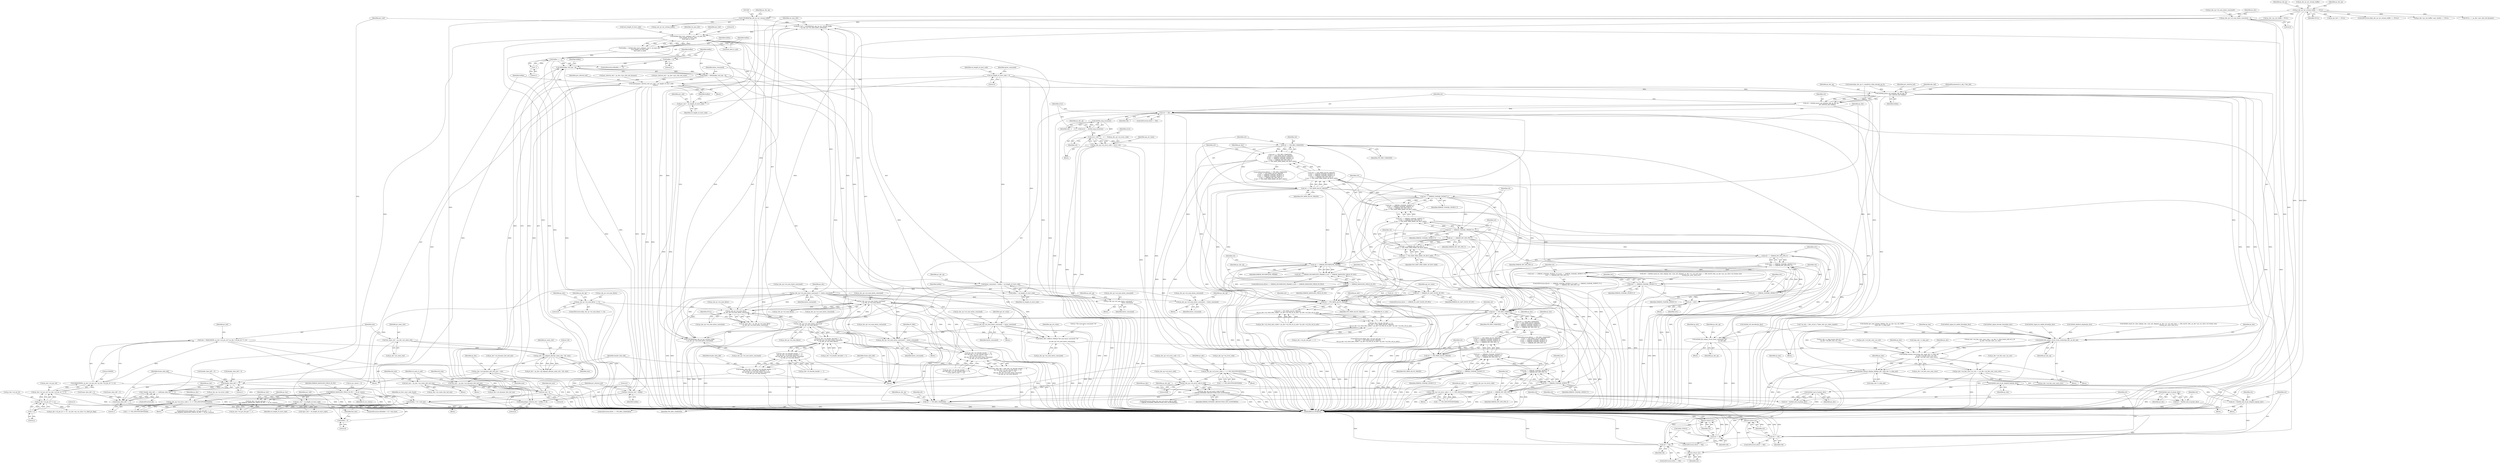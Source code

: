 digraph "1_Android_e86d3cfd2bc28dac421092106751e5638d54a848@integer" {
"1001000" [label="(Call,pu1_buf = (UWORD8*)ps_dec_ip->pv_stream_buffer\n + ps_dec_op->u4_num_bytes_consumed)"];
"1001003" [label="(Call,(UWORD8*)ps_dec_ip->pv_stream_buffer)"];
"1000266" [label="(Call,ps_dec_ip->pv_stream_buffer == NULL)"];
"1001486" [label="(Call,ps_dec_op->u4_num_bytes_consumed\n < ps_dec_ip->u4_num_Bytes)"];
"1001461" [label="(Call,ps_dec_op->u4_num_bytes_consumed\n < ps_dec_ip->u4_num_Bytes)"];
"1001137" [label="(Call,ps_dec_op->u4_num_bytes_consumed += bytes_consumed)"];
"1001132" [label="(Call,bytes_consumed = buflen + u4_length_of_start_code)"];
"1001125" [label="(Call,buflen = MIN(buflen, buf_size - 8))"];
"1001127" [label="(Call,MIN(buflen, buf_size - 8))"];
"1001122" [label="(Call,buflen = 0)"];
"1001118" [label="(Call,buflen == -1)"];
"1001107" [label="(Call,buflen = ih264d_find_start_code(pu1_buf, 0, u4_max_ofst,\n &u4_length_of_start_code,\n &u4_next_is_aud))"];
"1001109" [label="(Call,ih264d_find_start_code(pu1_buf, 0, u4_max_ofst,\n &u4_length_of_start_code,\n &u4_next_is_aud))"];
"1001000" [label="(Call,pu1_buf = (UWORD8*)ps_dec_ip->pv_stream_buffer\n + ps_dec_op->u4_num_bytes_consumed)"];
"1000312" [label="(Call,ps_dec_op->u4_num_bytes_consumed = 0)"];
"1001011" [label="(Call,u4_max_ofst = ps_dec_ip->u4_num_Bytes\n - ps_dec_op->u4_num_bytes_consumed)"];
"1001013" [label="(Call,ps_dec_ip->u4_num_Bytes\n - ps_dec_op->u4_num_bytes_consumed)"];
"1000287" [label="(Call,ps_dec_ip->u4_num_Bytes <= 0)"];
"1001120" [label="(Call,-1)"];
"1001129" [label="(Call,buf_size - 8)"];
"1001087" [label="(Call,buf_size = ps_dec->u4_dynamic_bits_buf_size)"];
"1001072" [label="(Call,ps_dec->u4_dynamic_bits_buf_size = size)"];
"1001058" [label="(Call,ps_dec->pf_aligned_alloc(pv_mem_ctxt, 128, size))"];
"1001036" [label="(Call,*pv_mem_ctxt = ps_dec->pv_mem_ctxt)"];
"1001041" [label="(Call,size = MAX(256000, ps_dec->u2_pic_wd * ps_dec->u2_pic_ht * 3 / 2))"];
"1001043" [label="(Call,MAX(256000, ps_dec->u2_pic_wd * ps_dec->u2_pic_ht * 3 / 2))"];
"1001045" [label="(Call,ps_dec->u2_pic_wd * ps_dec->u2_pic_ht * 3 / 2)"];
"1001049" [label="(Call,ps_dec->u2_pic_ht * 3 / 2)"];
"1001053" [label="(Call,3 / 2)"];
"1001099" [label="(Call,buf_size = ps_dec->u4_static_bits_buf_size)"];
"1000177" [label="(Call,u4_length_of_start_code = 0)"];
"1001002" [label="(Call,(UWORD8*)ps_dec_ip->pv_stream_buffer\n + ps_dec_op->u4_num_bytes_consumed)"];
"1001455" [label="(Call,(ps_dec->i4_header_decoded != 3)\n && (ps_dec_op->u4_num_bytes_consumed\n < ps_dec_ip->u4_num_Bytes))"];
"1001449" [label="(Call,(ps_dec->i4_decode_header == 1)\n && (ps_dec->i4_header_decoded != 3)\n && (ps_dec_op->u4_num_bytes_consumed\n < ps_dec_ip->u4_num_Bytes))"];
"1001447" [label="(Call,header_data_left = ((ps_dec->i4_decode_header == 1)\n && (ps_dec->i4_header_decoded != 3)\n && (ps_dec_op->u4_num_bytes_consumed\n < ps_dec_ip->u4_num_Bytes)))"];
"1001494" [label="(Call,header_data_left == 1)"];
"1001493" [label="(Call,( header_data_left == 1)||(frame_data_left == 1))"];
"1001470" [label="(Call,((ps_dec->i4_decode_header == 0)\n && ((ps_dec->u1_pic_decode_done == 0)\n || (u4_next_is_aud == 1)))\n && (ps_dec_op->u4_num_bytes_consumed\n < ps_dec_ip->u4_num_Bytes))"];
"1001468" [label="(Call,frame_data_left = (((ps_dec->i4_decode_header == 0)\n && ((ps_dec->u1_pic_decode_done == 0)\n || (u4_next_is_aud == 1)))\n && (ps_dec_op->u4_num_bytes_consumed\n < ps_dec_ip->u4_num_Bytes)))"];
"1001497" [label="(Call,frame_data_left == 1)"];
"1001653" [label="(Call,ps_dec_op->u4_num_bytes_consumed -= bytes_consumed)"];
"1002263" [label="(Call,H264_DEC_DEBUG_PRINT(\"The num bytes consumed: %d\n\",\n                         ps_dec_op->u4_num_bytes_consumed))"];
"1001180" [label="(Call,ps_dec_op->u4_num_bytes_consumed -=\n                                        bytes_consumed)"];
"1001383" [label="(Call,ps_dec_op->u4_num_bytes_consumed -= bytes_consumed)"];
"1001406" [label="(Call,ps_dec_op->u4_num_bytes_consumed -= bytes_consumed)"];
"1001134" [label="(Call,buflen + u4_length_of_start_code)"];
"1001229" [label="(Call,memcpy(pu1_bitstrm_buf, pu1_buf + u4_length_of_start_code,\n                   buflen))"];
"1001236" [label="(Call,(buflen + 8) < buf_size)"];
"1001237" [label="(Call,buflen + 8)"];
"1001242" [label="(Call,memset(pu1_bitstrm_buf + buflen, 0, 8))"];
"1001243" [label="(Call,pu1_bitstrm_buf + buflen)"];
"1001318" [label="(Call,ih264d_parse_nal_unit(dec_hdl, ps_dec_op,\n                              pu1_bitstrm_buf, buflen))"];
"1001277" [label="(Call,ih264d_fill_output_struct_from_context(ps_dec,\n                                                           ps_dec_op))"];
"1001316" [label="(Call,ret = ih264d_parse_nal_unit(dec_hdl, ps_dec_op,\n                              pu1_bitstrm_buf, buflen))"];
"1001324" [label="(Call,ret != OK)"];
"1001331" [label="(Call,ih264d_map_error(ret))"];
"1001329" [label="(Call,error =  ih264d_map_error(ret))"];
"1001337" [label="(Call,error | ret)"];
"1001333" [label="(Call,ps_dec_op->u4_error_code = error | ret)"];
"1001263" [label="(Call,ps_dec_op->u4_error_code |= 1 << IVD_INSUFFICIENTDATA)"];
"1001774" [label="(Call,ps_dec_op->u4_error_code & 0xff)"];
"1001773" [label="(Call,(ps_dec_op->u4_error_code & 0xff)\n != ERROR_DYNAMIC_RESOLUTION_NOT_SUPPORTED)"];
"1001806" [label="(Call,ps_dec_op->u4_error_code |= (1 << IVD_INSUFFICIENTDATA))"];
"1001826" [label="(Call,ps_dec_op->u4_error_code |= (1 << IVD_INSUFFICIENTDATA))"];
"1001345" [label="(Call,ret == IVD_RES_CHANGED)"];
"1001344" [label="(Call,(ret == IVD_RES_CHANGED)\n || (ret == IVD_MEM_ALLOC_FAILED)\n || (ret == ERROR_UNAVAIL_PICBUF_T)\n || (ret == ERROR_UNAVAIL_MVBUF_T)\n || (ret == ERROR_INV_SPS_PPS_T)\n || (ret == IVD_DISP_FRM_ZERO_OP_BUF_SIZE))"];
"1001349" [label="(Call,ret == IVD_MEM_ALLOC_FAILED)"];
"1001348" [label="(Call,(ret == IVD_MEM_ALLOC_FAILED)\n || (ret == ERROR_UNAVAIL_PICBUF_T)\n || (ret == ERROR_UNAVAIL_MVBUF_T)\n || (ret == ERROR_INV_SPS_PPS_T)\n || (ret == IVD_DISP_FRM_ZERO_OP_BUF_SIZE))"];
"1001353" [label="(Call,ret == ERROR_UNAVAIL_PICBUF_T)"];
"1001352" [label="(Call,(ret == ERROR_UNAVAIL_PICBUF_T)\n || (ret == ERROR_UNAVAIL_MVBUF_T)\n || (ret == ERROR_INV_SPS_PPS_T)\n || (ret == IVD_DISP_FRM_ZERO_OP_BUF_SIZE))"];
"1001357" [label="(Call,ret == ERROR_UNAVAIL_MVBUF_T)"];
"1001356" [label="(Call,(ret == ERROR_UNAVAIL_MVBUF_T)\n || (ret == ERROR_INV_SPS_PPS_T)\n || (ret == IVD_DISP_FRM_ZERO_OP_BUF_SIZE))"];
"1001361" [label="(Call,ret == ERROR_INV_SPS_PPS_T)"];
"1001360" [label="(Call,(ret == ERROR_INV_SPS_PPS_T)\n || (ret == IVD_DISP_FRM_ZERO_OP_BUF_SIZE))"];
"1001629" [label="(Call,(ret == ERROR_UNAVAIL_MVBUF_T)\n || (ret == ERROR_INV_SPS_PPS_T))"];
"1001625" [label="(Call,(ret == ERROR_UNAVAIL_PICBUF_T)\n || (ret == ERROR_UNAVAIL_MVBUF_T)\n || (ret == ERROR_INV_SPS_PPS_T))"];
"1001621" [label="(Call,(ret == IVD_MEM_ALLOC_FAILED)\n || (ret == ERROR_UNAVAIL_PICBUF_T)\n || (ret == ERROR_UNAVAIL_MVBUF_T)\n || (ret == ERROR_INV_SPS_PPS_T))"];
"1001617" [label="(Call,(ret == IVD_RES_CHANGED)\n || (ret == IVD_MEM_ALLOC_FAILED)\n || (ret == ERROR_UNAVAIL_PICBUF_T)\n || (ret == ERROR_UNAVAIL_MVBUF_T)\n || (ret == ERROR_INV_SPS_PPS_T))"];
"1001364" [label="(Call,ret == IVD_DISP_FRM_ZERO_OP_BUF_SIZE)"];
"1001376" [label="(Call,ret == ERROR_INCOMPLETE_FRAME)"];
"1001375" [label="(Call,(ret == ERROR_INCOMPLETE_FRAME) || (ret == ERROR_DANGLING_FIELD_IN_PIC))"];
"1001379" [label="(Call,ret == ERROR_DANGLING_FIELD_IN_PIC)"];
"1001393" [label="(Call,ret == ERROR_IN_LAST_SLICE_OF_PIC)"];
"1001508" [label="(Call,ret != IVD_MEM_ALLOC_FAILED)"];
"1001507" [label="(Call,(ret != IVD_MEM_ALLOC_FAILED)\n && ps_dec->u2_total_mbs_coded < ps_dec->u2_frm_ht_in_mbs * ps_dec->u2_frm_wd_in_mbs)"];
"1001501" [label="(Call,(ps_dec->u4_pic_buf_got == 1)\n && (ret != IVD_MEM_ALLOC_FAILED)\n && ps_dec->u2_total_mbs_coded < ps_dec->u2_frm_ht_in_mbs * ps_dec->u2_frm_wd_in_mbs)"];
"1001618" [label="(Call,ret == IVD_RES_CHANGED)"];
"1001622" [label="(Call,ret == IVD_MEM_ALLOC_FAILED)"];
"1001626" [label="(Call,ret == ERROR_UNAVAIL_PICBUF_T)"];
"1001630" [label="(Call,ret == ERROR_UNAVAIL_MVBUF_T)"];
"1001633" [label="(Call,ret == ERROR_INV_SPS_PPS_T)"];
"1001649" [label="(Call,ret == IVD_RES_CHANGED)"];
"1001879" [label="(Call,ERROR_DANGLING_FIELD_IN_PIC != i4_err_status)"];
"1001873" [label="(Call,(ps_dec->u4_pic_buf_got == 1)\n && (ERROR_DANGLING_FIELD_IN_PIC != i4_err_status))"];
"1001609" [label="(Call,ret1 == ERROR_INV_SPS_PPS_T)"];
"1001605" [label="(Call,(ret1 == ERROR_UNAVAIL_MVBUF_T) ||\n (ret1 == ERROR_INV_SPS_PPS_T))"];
"1001601" [label="(Call,(ret1 == ERROR_UNAVAIL_PICBUF_T) || (ret1 == ERROR_UNAVAIL_MVBUF_T) ||\n (ret1 == ERROR_INV_SPS_PPS_T))"];
"1001613" [label="(Call,ret = ret1)"];
"1001606" [label="(Call,ret1 == ERROR_UNAVAIL_MVBUF_T)"];
"1001602" [label="(Call,ret1 == ERROR_UNAVAIL_PICBUF_T)"];
"1002235" [label="(Call,ret != OK)"];
"1002238" [label="(Return,return ret;)"];
"1002245" [label="(Call,ret != OK)"];
"1002248" [label="(Return,return ret;)"];
"1002257" [label="(Call,ret != OK)"];
"1002260" [label="(Return,return ret;)"];
"1002090" [label="(Call,ih264d_fill_output_struct_from_context(ps_dec, ps_dec_op))"];
"1002121" [label="(Call,ih264d_format_convert(ps_dec, &(ps_dec->s_disp_op),\n                                  ps_dec->u4_fmt_conv_cur_row,\n                                  ps_dec->u4_fmt_conv_num_rows))"];
"1002133" [label="(Call,ps_dec->u4_fmt_conv_cur_row += ps_dec->u4_fmt_conv_num_rows)"];
"1002140" [label="(Call,ih264d_release_display_field(ps_dec, &(ps_dec->s_disp_op)))"];
"1002232" [label="(Call,ih264d_end_of_pic_dispbuf_mgr(ps_dec))"];
"1002230" [label="(Call,ret = ih264d_end_of_pic_dispbuf_mgr(ps_dec))"];
"1002242" [label="(Call,ih264d_end_of_pic(ps_dec))"];
"1002240" [label="(Call,ret = ih264d_end_of_pic(ps_dec))"];
"1002254" [label="(Call,ih264d_end_of_pic(ps_dec))"];
"1002252" [label="(Call,ret = ih264d_end_of_pic(ps_dec))"];
"1001155" [label="(Call,pu1_buf + u4_length_of_start_code)"];
"1001231" [label="(Call,pu1_buf + u4_length_of_start_code)"];
"1001613" [label="(Call,ret = ret1)"];
"1002248" [label="(Return,return ret;)"];
"1001600" [label="(ControlStructure,if((ret1 == ERROR_UNAVAIL_PICBUF_T) || (ret1 == ERROR_UNAVAIL_MVBUF_T) ||\n (ret1 == ERROR_INV_SPS_PPS_T)))"];
"1001610" [label="(Identifier,ret1)"];
"1002233" [label="(Identifier,ps_dec)"];
"1001112" [label="(Identifier,u4_max_ofst)"];
"1002134" [label="(Call,ps_dec->u4_fmt_conv_cur_row)"];
"1001056" [label="(Call,pv_buf = ps_dec->pf_aligned_alloc(pv_mem_ctxt, 128, size))"];
"1000490" [label="(Call,ps_dec_op->u4_error_code = 0)"];
"1001358" [label="(Identifier,ret)"];
"1001381" [label="(Identifier,ERROR_DANGLING_FIELD_IN_PIC)"];
"1001344" [label="(Call,(ret == IVD_RES_CHANGED)\n || (ret == IVD_MEM_ALLOC_FAILED)\n || (ret == ERROR_UNAVAIL_PICBUF_T)\n || (ret == ERROR_UNAVAIL_MVBUF_T)\n || (ret == ERROR_INV_SPS_PPS_T)\n || (ret == IVD_DISP_FRM_ZERO_OP_BUF_SIZE))"];
"1001624" [label="(Identifier,IVD_MEM_ALLOC_FAILED)"];
"1001032" [label="(Block,)"];
"1001649" [label="(Call,ret == IVD_RES_CHANGED)"];
"1000270" [label="(Identifier,NULL)"];
"1001355" [label="(Identifier,ERROR_UNAVAIL_PICBUF_T)"];
"1001626" [label="(Call,ret == ERROR_UNAVAIL_PICBUF_T)"];
"1001346" [label="(Identifier,ret)"];
"1001648" [label="(ControlStructure,if(ret == IVD_RES_CHANGED))"];
"1001405" [label="(Block,)"];
"1001180" [label="(Call,ps_dec_op->u4_num_bytes_consumed -=\n                                        bytes_consumed)"];
"1002142" [label="(Call,&(ps_dec->s_disp_op))"];
"1001238" [label="(Identifier,buflen)"];
"1001087" [label="(Call,buf_size = ps_dec->u4_dynamic_bits_buf_size)"];
"1001389" [label="(Identifier,api_ret_value)"];
"1001387" [label="(Identifier,bytes_consumed)"];
"1002108" [label="(Call,ps_dec->u4_fmt_conv_num_rows = ps_dec->s_disp_frame_info.u4_y_ht\n - ps_dec->u4_fmt_conv_cur_row)"];
"1001138" [label="(Call,ps_dec_op->u4_num_bytes_consumed)"];
"1001605" [label="(Call,(ret1 == ERROR_UNAVAIL_MVBUF_T) ||\n (ret1 == ERROR_INV_SPS_PPS_T))"];
"1002050" [label="(Block,)"];
"1001123" [label="(Identifier,buflen)"];
"1001629" [label="(Call,(ret == ERROR_UNAVAIL_MVBUF_T)\n || (ret == ERROR_INV_SPS_PPS_T))"];
"1001187" [label="(Identifier,ps_dec_op)"];
"1001000" [label="(Call,pu1_buf = (UWORD8*)ps_dec_ip->pv_stream_buffer\n + ps_dec_op->u4_num_bytes_consumed)"];
"1000167" [label="(Call,i4_err_status = 0)"];
"1001612" [label="(Block,)"];
"1001817" [label="(Identifier,ps_dec)"];
"1001119" [label="(Identifier,buflen)"];
"1001243" [label="(Call,pu1_bitstrm_buf + buflen)"];
"1001825" [label="(Block,)"];
"1001131" [label="(Literal,8)"];
"1001652" [label="(Block,)"];
"1001384" [label="(Call,ps_dec_op->u4_num_bytes_consumed)"];
"1001282" [label="(Identifier,ps_dec_op)"];
"1001319" [label="(Identifier,dec_hdl)"];
"1001607" [label="(Identifier,ret1)"];
"1001239" [label="(Literal,8)"];
"1001089" [label="(Call,ps_dec->u4_dynamic_bits_buf_size)"];
"1001622" [label="(Call,ret == IVD_MEM_ALLOC_FAILED)"];
"1001055" [label="(Literal,2)"];
"1001379" [label="(Call,ret == ERROR_DANGLING_FIELD_IN_PIC)"];
"1001331" [label="(Call,ih264d_map_error(ret))"];
"1001001" [label="(Identifier,pu1_buf)"];
"1000622" [label="(Call,ps_pic_buf == NULL)"];
"1001046" [label="(Call,ps_dec->u2_pic_wd)"];
"1001230" [label="(Identifier,pu1_bitstrm_buf)"];
"1001779" [label="(Identifier,ERROR_DYNAMIC_RESOLUTION_NOT_SUPPORTED)"];
"1001614" [label="(Identifier,ret)"];
"1001383" [label="(Call,ps_dec_op->u4_num_bytes_consumed -= bytes_consumed)"];
"1001631" [label="(Identifier,ret)"];
"1001121" [label="(Literal,1)"];
"1001324" [label="(Call,ret != OK)"];
"1001081" [label="(Block,)"];
"1001326" [label="(Identifier,OK)"];
"1001634" [label="(Identifier,ret)"];
"1001760" [label="(Call,ih264d_signal_decode_thread(ps_dec))"];
"1001002" [label="(Call,(UWORD8*)ps_dec_ip->pv_stream_buffer\n + ps_dec_op->u4_num_bytes_consumed)"];
"1001245" [label="(Identifier,buflen)"];
"1001513" [label="(Identifier,ps_dec)"];
"1001493" [label="(Call,( header_data_left == 1)||(frame_data_left == 1))"];
"1002236" [label="(Identifier,ret)"];
"1001392" [label="(ControlStructure,if(ret == ERROR_IN_LAST_SLICE_OF_PIC))"];
"1001100" [label="(Identifier,buf_size)"];
"1002247" [label="(Identifier,OK)"];
"1002240" [label="(Call,ret = ih264d_end_of_pic(ps_dec))"];
"1001447" [label="(Call,header_data_left = ((ps_dec->i4_decode_header == 1)\n && (ps_dec->i4_header_decoded != 3)\n && (ps_dec_op->u4_num_bytes_consumed\n < ps_dec_ip->u4_num_Bytes)))"];
"1001827" [label="(Call,ps_dec_op->u4_error_code)"];
"1001139" [label="(Identifier,ps_dec_op)"];
"1001334" [label="(Call,ps_dec_op->u4_error_code)"];
"1001619" [label="(Identifier,ret)"];
"1001109" [label="(Call,ih264d_find_start_code(pu1_buf, 0, u4_max_ofst,\n &u4_length_of_start_code,\n &u4_next_is_aud))"];
"1000265" [label="(ControlStructure,if(ps_dec_ip->pv_stream_buffer == NULL))"];
"1001061" [label="(Identifier,size)"];
"1001304" [label="(Call,frame_data_left = 0)"];
"1001228" [label="(Block,)"];
"1001279" [label="(Identifier,ps_dec_op)"];
"1001835" [label="(Identifier,ps_dec)"];
"1000918" [label="(Call,ih264d_init_decoder(ps_dec))"];
"1001601" [label="(Call,(ret1 == ERROR_UNAVAIL_PICBUF_T) || (ret1 == ERROR_UNAVAIL_MVBUF_T) ||\n (ret1 == ERROR_INV_SPS_PPS_T))"];
"1001494" [label="(Call,header_data_left == 1)"];
"1001073" [label="(Call,ps_dec->u4_dynamic_bits_buf_size)"];
"1001023" [label="(Identifier,NULL)"];
"1000178" [label="(Identifier,u4_length_of_start_code)"];
"1001374" [label="(ControlStructure,if((ret == ERROR_INCOMPLETE_FRAME) || (ret == ERROR_DANGLING_FIELD_IN_PIC)))"];
"1002090" [label="(Call,ih264d_fill_output_struct_from_context(ps_dec, ps_dec_op))"];
"1000319" [label="(Identifier,ps_dec)"];
"1001872" [label="(ControlStructure,if((ps_dec->u4_pic_buf_got == 1)\n && (ERROR_DANGLING_FIELD_IN_PIC != i4_err_status)))"];
"1000420" [label="(Call,ps_dec->ps_out_buffer->pu1_bufs[i] == NULL)"];
"1001003" [label="(Call,(UWORD8*)ps_dec_ip->pv_stream_buffer)"];
"1001017" [label="(Call,ps_dec_op->u4_num_bytes_consumed)"];
"1001654" [label="(Call,ps_dec_op->u4_num_bytes_consumed)"];
"1001127" [label="(Call,MIN(buflen, buf_size - 8))"];
"1000266" [label="(Call,ps_dec_ip->pv_stream_buffer == NULL)"];
"1000179" [label="(Literal,0)"];
"1001108" [label="(Identifier,buflen)"];
"1002238" [label="(Return,return ret;)"];
"1002262" [label="(Call,DATA_SYNC())"];
"1001126" [label="(Identifier,buflen)"];
"1002048" [label="(Call,ih264d_signal_bs_deblk_thread(ps_dec))"];
"1001449" [label="(Call,(ps_dec->i4_decode_header == 1)\n && (ps_dec->i4_header_decoded != 3)\n && (ps_dec_op->u4_num_bytes_consumed\n < ps_dec_ip->u4_num_Bytes))"];
"1001050" [label="(Call,ps_dec->u2_pic_ht)"];
"1000154" [label="(MethodParameterIn,iv_obj_t *dec_hdl)"];
"1001240" [label="(Identifier,buf_size)"];
"1001504" [label="(Identifier,ps_dec)"];
"1001772" [label="(ControlStructure,if((ps_dec_op->u4_error_code & 0xff)\n != ERROR_DYNAMIC_RESOLUTION_NOT_SUPPORTED))"];
"1000312" [label="(Call,ps_dec_op->u4_num_bytes_consumed = 0)"];
"1001058" [label="(Call,ps_dec->pf_aligned_alloc(pv_mem_ctxt, 128, size))"];
"1001602" [label="(Call,ret1 == ERROR_UNAVAIL_PICBUF_T)"];
"1001385" [label="(Identifier,ps_dec_op)"];
"1002244" [label="(ControlStructure,if(ret != OK))"];
"1001320" [label="(Identifier,ps_dec_op)"];
"1001511" [label="(Call,ps_dec->u2_total_mbs_coded < ps_dec->u2_frm_ht_in_mbs * ps_dec->u2_frm_wd_in_mbs)"];
"1001933" [label="(Call,ih264d_deblock_display(ps_dec))"];
"1001049" [label="(Call,ps_dec->u2_pic_ht * 3 / 2)"];
"1001618" [label="(Call,ret == IVD_RES_CHANGED)"];
"1002261" [label="(Identifier,ret)"];
"1001076" [label="(Identifier,size)"];
"1001584" [label="(Call,ih264d_mark_err_slice_skip(ps_dec, num_mb_skipped, ps_dec->u1_nal_unit_type == IDR_SLICE_NAL, ps_dec->ps_cur_slice->u2_frame_num,\n &temp_poc, prev_slice_err))"];
"1001053" [label="(Call,3 / 2)"];
"1001115" [label="(Call,&u4_next_is_aud)"];
"1001498" [label="(Identifier,frame_data_left)"];
"1002270" [label="(MethodReturn,WORD32)"];
"1002263" [label="(Call,H264_DEC_DEBUG_PRINT(\"The num bytes consumed: %d\n\",\n                         ps_dec_op->u4_num_bytes_consumed))"];
"1001398" [label="(Identifier,api_ret_value)"];
"1001638" [label="(Identifier,ps_dec)"];
"1001110" [label="(Identifier,pu1_buf)"];
"1001124" [label="(Literal,0)"];
"1001657" [label="(Identifier,bytes_consumed)"];
"1000288" [label="(Call,ps_dec_ip->u4_num_Bytes)"];
"1001277" [label="(Call,ih264d_fill_output_struct_from_context(ps_dec,\n                                                           ps_dec_op))"];
"1001486" [label="(Call,ps_dec_op->u4_num_bytes_consumed\n < ps_dec_ip->u4_num_Bytes)"];
"1000177" [label="(Call,u4_length_of_start_code = 0)"];
"1001495" [label="(Identifier,header_data_left)"];
"1000286" [label="(ControlStructure,if(ps_dec_ip->u4_num_Bytes <= 0))"];
"1001339" [label="(Identifier,ret)"];
"1001229" [label="(Call,memcpy(pu1_bitstrm_buf, pu1_buf + u4_length_of_start_code,\n                   buflen))"];
"1001107" [label="(Call,buflen = ih264d_find_start_code(pu1_buf, 0, u4_max_ofst,\n &u4_length_of_start_code,\n &u4_next_is_aud))"];
"1000309" [label="(Identifier,ps_dec)"];
"1001337" [label="(Call,error | ret)"];
"1002096" [label="(Identifier,ps_dec)"];
"1001179" [label="(Block,)"];
"1002252" [label="(Call,ret = ih264d_end_of_pic(ps_dec))"];
"1001014" [label="(Call,ps_dec_ip->u4_num_Bytes)"];
"1001774" [label="(Call,ps_dec_op->u4_error_code & 0xff)"];
"1002112" [label="(Call,ps_dec->s_disp_frame_info.u4_y_ht\n - ps_dec->u4_fmt_conv_cur_row)"];
"1001323" [label="(ControlStructure,if(ret != OK))"];
"1002256" [label="(ControlStructure,if(ret != OK))"];
"1002242" [label="(Call,ih264d_end_of_pic(ps_dec))"];
"1002130" [label="(Call,ps_dec->u4_fmt_conv_num_rows)"];
"1001059" [label="(Identifier,pv_mem_ctxt)"];
"1002264" [label="(Literal,\"The num bytes consumed: %d\n\")"];
"1001117" [label="(ControlStructure,if(buflen == -1))"];
"1000157" [label="(Block,)"];
"1001366" [label="(Identifier,IVD_DISP_FRM_ZERO_OP_BUF_SIZE)"];
"1002127" [label="(Call,ps_dec->u4_fmt_conv_cur_row)"];
"1002133" [label="(Call,ps_dec->u4_fmt_conv_cur_row += ps_dec->u4_fmt_conv_num_rows)"];
"1000295" [label="(Identifier,ps_dec_op)"];
"1001041" [label="(Call,size = MAX(256000, ps_dec->u2_pic_wd * ps_dec->u2_pic_ht * 3 / 2))"];
"1001060" [label="(Literal,128)"];
"1001364" [label="(Call,ret == IVD_DISP_FRM_ZERO_OP_BUF_SIZE)"];
"1001510" [label="(Identifier,IVD_MEM_ALLOC_FAILED)"];
"1001044" [label="(Literal,256000)"];
"1001773" [label="(Call,(ps_dec_op->u4_error_code & 0xff)\n != ERROR_DYNAMIC_RESOLUTION_NOT_SUPPORTED)"];
"1002239" [label="(Identifier,ret)"];
"1001042" [label="(Identifier,size)"];
"1001456" [label="(Call,ps_dec->i4_header_decoded != 3)"];
"1001335" [label="(Identifier,ps_dec_op)"];
"1001621" [label="(Call,(ret == IVD_MEM_ALLOC_FAILED)\n || (ret == ERROR_UNAVAIL_PICBUF_T)\n || (ret == ERROR_UNAVAIL_MVBUF_T)\n || (ret == ERROR_INV_SPS_PPS_T))"];
"1001057" [label="(Identifier,pv_buf)"];
"1001352" [label="(Call,(ret == ERROR_UNAVAIL_PICBUF_T)\n || (ret == ERROR_UNAVAIL_MVBUF_T)\n || (ret == ERROR_INV_SPS_PPS_T)\n || (ret == IVD_DISP_FRM_ZERO_OP_BUF_SIZE))"];
"1002140" [label="(Call,ih264d_release_display_field(ps_dec, &(ps_dec->s_disp_op)))"];
"1001810" [label="(Call,1 << IVD_INSUFFICIENTDATA)"];
"1001135" [label="(Identifier,buflen)"];
"1001461" [label="(Call,ps_dec_op->u4_num_bytes_consumed\n < ps_dec_ip->u4_num_Bytes)"];
"1001413" [label="(Identifier,ps_dec_op)"];
"1001247" [label="(Literal,8)"];
"1001111" [label="(Literal,0)"];
"1001009" [label="(Identifier,ps_dec_op)"];
"1001403" [label="(Identifier,ps_dec)"];
"1000202" [label="(Call,header_data_left = 0)"];
"1001496" [label="(Literal,1)"];
"1001651" [label="(Identifier,IVD_RES_CHANGED)"];
"1001879" [label="(Call,ERROR_DANGLING_FIELD_IN_PIC != i4_err_status)"];
"1001154" [label="(Call,*(pu1_buf + u4_length_of_start_code))"];
"1001130" [label="(Identifier,buf_size)"];
"1001448" [label="(Identifier,header_data_left)"];
"1001329" [label="(Call,error =  ih264d_map_error(ret))"];
"1002122" [label="(Identifier,ps_dec)"];
"1001465" [label="(Call,ps_dec_ip->u4_num_Bytes)"];
"1000289" [label="(Identifier,ps_dec_ip)"];
"1001499" [label="(Literal,1)"];
"1001469" [label="(Identifier,frame_data_left)"];
"1001011" [label="(Call,u4_max_ofst = ps_dec_ip->u4_num_Bytes\n - ps_dec_op->u4_num_bytes_consumed)"];
"1001156" [label="(Identifier,pu1_buf)"];
"1001113" [label="(Call,&u4_length_of_start_code)"];
"1001608" [label="(Identifier,ERROR_UNAVAIL_MVBUF_T)"];
"1000998" [label="(Block,)"];
"1001022" [label="(Call,NULL == ps_dec->pu1_bits_buf_dynamic)"];
"1001650" [label="(Identifier,ret)"];
"1001237" [label="(Call,buflen + 8)"];
"1002141" [label="(Identifier,ps_dec)"];
"1001263" [label="(Call,ps_dec_op->u4_error_code |= 1 << IVD_INSUFFICIENTDATA)"];
"1001341" [label="(Identifier,api_ret_value)"];
"1001873" [label="(Call,(ps_dec->u4_pic_buf_got == 1)\n && (ERROR_DANGLING_FIELD_IN_PIC != i4_err_status))"];
"1001148" [label="(Identifier,ps_dec)"];
"1001530" [label="(Call,ps_dec->u2_pic_ht >> (4 + ps_dec->ps_cur_slice->u1_field_pic_flag))"];
"1001038" [label="(Call,ps_dec->pv_mem_ctxt)"];
"1001783" [label="(Identifier,ps_dec_op)"];
"1002121" [label="(Call,ih264d_format_convert(ps_dec, &(ps_dec->s_disp_op),\n                                  ps_dec->u4_fmt_conv_cur_row,\n                                  ps_dec->u4_fmt_conv_num_rows))"];
"1001333" [label="(Call,ps_dec_op->u4_error_code = error | ret)"];
"1001604" [label="(Identifier,ERROR_UNAVAIL_PICBUF_T)"];
"1002150" [label="(Identifier,ps_dec)"];
"1001617" [label="(Call,(ret == IVD_RES_CHANGED)\n || (ret == IVD_MEM_ALLOC_FAILED)\n || (ret == ERROR_UNAVAIL_PICBUF_T)\n || (ret == ERROR_UNAVAIL_MVBUF_T)\n || (ret == ERROR_INV_SPS_PPS_T))"];
"1001410" [label="(Identifier,bytes_consumed)"];
"1001350" [label="(Identifier,ret)"];
"1001235" [label="(ControlStructure,if((buflen + 8) < buf_size))"];
"1001395" [label="(Identifier,ERROR_IN_LAST_SLICE_OF_PIC)"];
"1001616" [label="(ControlStructure,if((ret == IVD_RES_CHANGED)\n || (ret == IVD_MEM_ALLOC_FAILED)\n || (ret == ERROR_UNAVAIL_PICBUF_T)\n || (ret == ERROR_UNAVAIL_MVBUF_T)\n || (ret == ERROR_INV_SPS_PPS_T)))"];
"1001471" [label="(Call,(ps_dec->i4_decode_header == 0)\n && ((ps_dec->u1_pic_decode_done == 0)\n || (u4_next_is_aud == 1)))"];
"1001778" [label="(Literal,0xff)"];
"1002230" [label="(Call,ret = ih264d_end_of_pic_dispbuf_mgr(ps_dec))"];
"1001615" [label="(Identifier,ret1)"];
"1002229" [label="(Block,)"];
"1001157" [label="(Identifier,u4_length_of_start_code)"];
"1001625" [label="(Call,(ret == ERROR_UNAVAIL_PICBUF_T)\n || (ret == ERROR_UNAVAIL_MVBUF_T)\n || (ret == ERROR_INV_SPS_PPS_T))"];
"1002253" [label="(Identifier,ret)"];
"1001635" [label="(Identifier,ERROR_INV_SPS_PPS_T)"];
"1001082" [label="(Call,pu1_bitstrm_buf = ps_dec->pu1_bits_buf_dynamic)"];
"1001264" [label="(Call,ps_dec_op->u4_error_code)"];
"1001376" [label="(Call,ret == ERROR_INCOMPLETE_FRAME)"];
"1002245" [label="(Call,ret != OK)"];
"1001377" [label="(Identifier,ret)"];
"1001184" [label="(Identifier,bytes_consumed)"];
"1001507" [label="(Call,(ret != IVD_MEM_ALLOC_FAILED)\n && ps_dec->u2_total_mbs_coded < ps_dec->u2_frm_ht_in_mbs * ps_dec->u2_frm_wd_in_mbs)"];
"1001880" [label="(Identifier,ERROR_DANGLING_FIELD_IN_PIC)"];
"1001327" [label="(Block,)"];
"1002232" [label="(Call,ih264d_end_of_pic_dispbuf_mgr(ps_dec))"];
"1001362" [label="(Identifier,ret)"];
"1001242" [label="(Call,memset(pu1_bitstrm_buf + buflen, 0, 8))"];
"1001307" [label="(Call,header_data_left = 0)"];
"1001450" [label="(Call,ps_dec->i4_decode_header == 1)"];
"1000313" [label="(Call,ps_dec_op->u4_num_bytes_consumed)"];
"1000287" [label="(Call,ps_dec_ip->u4_num_Bytes <= 0)"];
"1001609" [label="(Call,ret1 == ERROR_INV_SPS_PPS_T)"];
"1001529" [label="(Identifier,ht_in_mbs)"];
"1001231" [label="(Call,pu1_buf + u4_length_of_start_code)"];
"1000267" [label="(Call,ps_dec_ip->pv_stream_buffer)"];
"1001874" [label="(Call,ps_dec->u4_pic_buf_got == 1)"];
"1001490" [label="(Call,ps_dec_ip->u4_num_Bytes)"];
"1001881" [label="(Identifier,i4_err_status)"];
"1001380" [label="(Identifier,ret)"];
"1001120" [label="(Call,-1)"];
"1001655" [label="(Identifier,ps_dec_op)"];
"1001338" [label="(Identifier,error)"];
"1001043" [label="(Call,MAX(256000, ps_dec->u2_pic_wd * ps_dec->u2_pic_ht * 3 / 2))"];
"1001351" [label="(Identifier,IVD_MEM_ALLOC_FAILED)"];
"1002255" [label="(Identifier,ps_dec)"];
"1001345" [label="(Call,ret == IVD_RES_CHANGED)"];
"1002123" [label="(Call,&(ps_dec->s_disp_op))"];
"1001099" [label="(Call,buf_size = ps_dec->u4_static_bits_buf_size)"];
"1001628" [label="(Identifier,ERROR_UNAVAIL_PICBUF_T)"];
"1001659" [label="(Identifier,IV_FAIL)"];
"1000206" [label="(Call,frame_data_left = 0)"];
"1000159" [label="(Call,* ps_dec = (dec_struct_t *)(dec_hdl->pv_codec_handle))"];
"1001141" [label="(Identifier,bytes_consumed)"];
"1001497" [label="(Call,frame_data_left == 1)"];
"1001356" [label="(Call,(ret == ERROR_UNAVAIL_MVBUF_T)\n || (ret == ERROR_INV_SPS_PPS_T)\n || (ret == IVD_DISP_FRM_ZERO_OP_BUF_SIZE))"];
"1001273" [label="(Identifier,ps_dec)"];
"1001133" [label="(Identifier,bytes_consumed)"];
"1001236" [label="(Call,(buflen + 8) < buf_size)"];
"1001886" [label="(Identifier,ps_dec)"];
"1001347" [label="(Identifier,IVD_RES_CHANGED)"];
"1002254" [label="(Call,ih264d_end_of_pic(ps_dec))"];
"1001807" [label="(Call,ps_dec_op->u4_error_code)"];
"1001603" [label="(Identifier,ret1)"];
"1001321" [label="(Identifier,pu1_bitstrm_buf)"];
"1001623" [label="(Identifier,ret)"];
"1002265" [label="(Call,ps_dec_op->u4_num_bytes_consumed)"];
"1001036" [label="(Call,*pv_mem_ctxt = ps_dec->pv_mem_ctxt)"];
"1002258" [label="(Identifier,ret)"];
"1002091" [label="(Identifier,ps_dec)"];
"1001508" [label="(Call,ret != IVD_MEM_ALLOC_FAILED)"];
"1001136" [label="(Identifier,u4_length_of_start_code)"];
"1001353" [label="(Call,ret == ERROR_UNAVAIL_PICBUF_T)"];
"1001316" [label="(Call,ret = ih264d_parse_nal_unit(dec_hdl, ps_dec_op,\n                              pu1_bitstrm_buf, buflen))"];
"1000316" [label="(Literal,0)"];
"1002137" [label="(Call,ps_dec->u4_fmt_conv_num_rows)"];
"1001455" [label="(Call,(ps_dec->i4_header_decoded != 3)\n && (ps_dec_op->u4_num_bytes_consumed\n < ps_dec_ip->u4_num_Bytes))"];
"1002260" [label="(Return,return ret;)"];
"1001181" [label="(Call,ps_dec_op->u4_num_bytes_consumed)"];
"1002044" [label="(Identifier,ps_dec)"];
"1001241" [label="(Block,)"];
"1002257" [label="(Call,ret != OK)"];
"1000274" [label="(Identifier,ps_dec_op)"];
"1001054" [label="(Literal,3)"];
"1001278" [label="(Identifier,ps_dec)"];
"1001805" [label="(Block,)"];
"1001005" [label="(Call,ps_dec_ip->pv_stream_buffer)"];
"1001363" [label="(Identifier,ERROR_INV_SPS_PPS_T)"];
"1001348" [label="(Call,(ret == IVD_MEM_ALLOC_FAILED)\n || (ret == ERROR_UNAVAIL_PICBUF_T)\n || (ret == ERROR_UNAVAIL_MVBUF_T)\n || (ret == ERROR_INV_SPS_PPS_T)\n || (ret == IVD_DISP_FRM_ZERO_OP_BUF_SIZE))"];
"1001630" [label="(Call,ret == ERROR_UNAVAIL_MVBUF_T)"];
"1001129" [label="(Call,buf_size - 8)"];
"1000291" [label="(Literal,0)"];
"1002234" [label="(ControlStructure,if(ret != OK))"];
"1002107" [label="(Block,)"];
"1001500" [label="(ControlStructure,if((ps_dec->u4_pic_buf_got == 1)\n && (ret != IVD_MEM_ALLOC_FAILED)\n && ps_dec->u2_total_mbs_coded < ps_dec->u2_frm_ht_in_mbs * ps_dec->u2_frm_wd_in_mbs))"];
"1002269" [label="(Identifier,api_ret_value)"];
"1002235" [label="(Call,ret != OK)"];
"1001257" [label="(Block,)"];
"1001134" [label="(Call,buflen + u4_length_of_start_code)"];
"1001582" [label="(Call,ret1 = ih264d_mark_err_slice_skip(ps_dec, num_mb_skipped, ps_dec->u1_nal_unit_type == IDR_SLICE_NAL, ps_dec->ps_cur_slice->u2_frame_num,\n &temp_poc, prev_slice_err))"];
"1002092" [label="(Identifier,ps_dec_op)"];
"1002231" [label="(Identifier,ret)"];
"1001370" [label="(Identifier,ps_dec)"];
"1001122" [label="(Call,buflen = 0)"];
"1001769" [label="(Call,ih264d_signal_bs_deblk_thread(ps_dec))"];
"1001012" [label="(Identifier,u4_max_ofst)"];
"1001662" [label="(Identifier,ps_dec)"];
"1001627" [label="(Identifier,ret)"];
"1001407" [label="(Call,ps_dec_op->u4_num_bytes_consumed)"];
"1001509" [label="(Identifier,ret)"];
"1001653" [label="(Call,ps_dec_op->u4_num_bytes_consumed -= bytes_consumed)"];
"1001462" [label="(Call,ps_dec_op->u4_num_bytes_consumed)"];
"1001354" [label="(Identifier,ret)"];
"1001128" [label="(Identifier,buflen)"];
"1001137" [label="(Call,ps_dec_op->u4_num_bytes_consumed += bytes_consumed)"];
"1001632" [label="(Identifier,ERROR_UNAVAIL_MVBUF_T)"];
"1001155" [label="(Call,pu1_buf + u4_length_of_start_code)"];
"1001105" [label="(Identifier,u4_next_is_aud)"];
"1001806" [label="(Call,ps_dec_op->u4_error_code |= (1 << IVD_INSUFFICIENTDATA))"];
"1001487" [label="(Call,ps_dec_op->u4_num_bytes_consumed)"];
"1000182" [label="(Identifier,bytes_consumed)"];
"1001633" [label="(Call,ret == ERROR_INV_SPS_PPS_T)"];
"1000233" [label="(Call,memset(ps_dec_op, 0, sizeof(ivd_video_decode_op_t)))"];
"1001132" [label="(Call,bytes_consumed = buflen + u4_length_of_start_code)"];
"1001325" [label="(Identifier,ret)"];
"1002135" [label="(Identifier,ps_dec)"];
"1001246" [label="(Literal,0)"];
"1001775" [label="(Call,ps_dec_op->u4_error_code)"];
"1001343" [label="(ControlStructure,if((ret == IVD_RES_CHANGED)\n || (ret == IVD_MEM_ALLOC_FAILED)\n || (ret == ERROR_UNAVAIL_PICBUF_T)\n || (ret == ERROR_UNAVAIL_MVBUF_T)\n || (ret == ERROR_INV_SPS_PPS_T)\n || (ret == IVD_DISP_FRM_ZERO_OP_BUF_SIZE)))"];
"1001045" [label="(Call,ps_dec->u2_pic_wd * ps_dec->u2_pic_ht * 3 / 2)"];
"1001468" [label="(Call,frame_data_left = (((ps_dec->i4_decode_header == 0)\n && ((ps_dec->u1_pic_decode_done == 0)\n || (u4_next_is_aud == 1)))\n && (ps_dec_op->u4_num_bytes_consumed\n < ps_dec_ip->u4_num_Bytes)))"];
"1001249" [label="(Identifier,u4_first_start_code_found)"];
"1001317" [label="(Identifier,ret)"];
"1002237" [label="(Identifier,OK)"];
"1001359" [label="(Identifier,ERROR_UNAVAIL_MVBUF_T)"];
"1001830" [label="(Call,1 << IVD_INSUFFICIENTDATA)"];
"1002251" [label="(Block,)"];
"1000317" [label="(Call,ps_dec->ps_out_buffer = NULL)"];
"1002259" [label="(Identifier,OK)"];
"1002246" [label="(Identifier,ret)"];
"1001101" [label="(Call,ps_dec->u4_static_bits_buf_size)"];
"1001826" [label="(Call,ps_dec_op->u4_error_code |= (1 << IVD_INSUFFICIENTDATA))"];
"1001118" [label="(Call,buflen == -1)"];
"1001382" [label="(Block,)"];
"1001318" [label="(Call,ih264d_parse_nal_unit(dec_hdl, ps_dec_op,\n                              pu1_bitstrm_buf, buflen))"];
"1001332" [label="(Identifier,ret)"];
"1001233" [label="(Identifier,u4_length_of_start_code)"];
"1001470" [label="(Call,((ps_dec->i4_decode_header == 0)\n && ((ps_dec->u1_pic_decode_done == 0)\n || (u4_next_is_aud == 1)))\n && (ps_dec_op->u4_num_bytes_consumed\n < ps_dec_ip->u4_num_Bytes))"];
"1001393" [label="(Call,ret == ERROR_IN_LAST_SLICE_OF_PIC)"];
"1001322" [label="(Identifier,buflen)"];
"1001620" [label="(Identifier,IVD_RES_CHANGED)"];
"1001361" [label="(Call,ret == ERROR_INV_SPS_PPS_T)"];
"1001357" [label="(Call,ret == ERROR_UNAVAIL_MVBUF_T)"];
"1001330" [label="(Identifier,error)"];
"1002062" [label="(Call,ih264d_get_next_display_field(ps_dec, ps_dec->ps_out_buffer,\n &(ps_dec->s_disp_op)))"];
"1001234" [label="(Identifier,buflen)"];
"1001802" [label="(Identifier,ps_dec)"];
"1001375" [label="(Call,(ret == ERROR_INCOMPLETE_FRAME) || (ret == ERROR_DANGLING_FIELD_IN_PIC))"];
"1001072" [label="(Call,ps_dec->u4_dynamic_bits_buf_size = size)"];
"1002249" [label="(Identifier,ret)"];
"1001232" [label="(Identifier,pu1_buf)"];
"1001125" [label="(Call,buflen = MIN(buflen, buf_size - 8))"];
"1001394" [label="(Identifier,ret)"];
"1000194" [label="(Call,ret = 0)"];
"1002241" [label="(Identifier,ret)"];
"1001406" [label="(Call,ps_dec_op->u4_num_bytes_consumed -= bytes_consumed)"];
"1001378" [label="(Identifier,ERROR_INCOMPLETE_FRAME)"];
"1001079" [label="(Identifier,ps_dec)"];
"1001013" [label="(Call,ps_dec_ip->u4_num_Bytes\n - ps_dec_op->u4_num_bytes_consumed)"];
"1001606" [label="(Call,ret1 == ERROR_UNAVAIL_MVBUF_T)"];
"1001008" [label="(Call,ps_dec_op->u4_num_bytes_consumed)"];
"1001365" [label="(Identifier,ret)"];
"1001088" [label="(Identifier,buf_size)"];
"1001094" [label="(Call,pu1_bitstrm_buf = ps_dec->pu1_bits_buf_static)"];
"1001276" [label="(Block,)"];
"1001093" [label="(Block,)"];
"1001267" [label="(Call,1 << IVD_INSUFFICIENTDATA)"];
"1002243" [label="(Identifier,ps_dec)"];
"1001501" [label="(Call,(ps_dec->u4_pic_buf_got == 1)\n && (ret != IVD_MEM_ALLOC_FAILED)\n && ps_dec->u2_total_mbs_coded < ps_dec->u2_frm_ht_in_mbs * ps_dec->u2_frm_wd_in_mbs)"];
"1000997" [label="(ControlStructure,do)"];
"1001611" [label="(Identifier,ERROR_INV_SPS_PPS_T)"];
"1001037" [label="(Identifier,pv_mem_ctxt)"];
"1001502" [label="(Call,ps_dec->u4_pic_buf_got == 1)"];
"1001349" [label="(Call,ret == IVD_MEM_ALLOC_FAILED)"];
"1001244" [label="(Identifier,pu1_bitstrm_buf)"];
"1001360" [label="(Call,(ret == ERROR_INV_SPS_PPS_T)\n || (ret == IVD_DISP_FRM_ZERO_OP_BUF_SIZE))"];
"1001000" -> "1000998"  [label="AST: "];
"1001000" -> "1001002"  [label="CFG: "];
"1001001" -> "1001000"  [label="AST: "];
"1001002" -> "1001000"  [label="AST: "];
"1001012" -> "1001000"  [label="CFG: "];
"1001000" -> "1002270"  [label="DDG: "];
"1001003" -> "1001000"  [label="DDG: "];
"1001486" -> "1001000"  [label="DDG: "];
"1001461" -> "1001000"  [label="DDG: "];
"1000312" -> "1001000"  [label="DDG: "];
"1001137" -> "1001000"  [label="DDG: "];
"1001000" -> "1001109"  [label="DDG: "];
"1001003" -> "1001002"  [label="AST: "];
"1001003" -> "1001005"  [label="CFG: "];
"1001004" -> "1001003"  [label="AST: "];
"1001005" -> "1001003"  [label="AST: "];
"1001009" -> "1001003"  [label="CFG: "];
"1001003" -> "1002270"  [label="DDG: "];
"1001003" -> "1001002"  [label="DDG: "];
"1000266" -> "1001003"  [label="DDG: "];
"1000266" -> "1000265"  [label="AST: "];
"1000266" -> "1000270"  [label="CFG: "];
"1000267" -> "1000266"  [label="AST: "];
"1000270" -> "1000266"  [label="AST: "];
"1000274" -> "1000266"  [label="CFG: "];
"1000289" -> "1000266"  [label="CFG: "];
"1000266" -> "1002270"  [label="DDG: "];
"1000266" -> "1002270"  [label="DDG: "];
"1000266" -> "1002270"  [label="DDG: "];
"1000266" -> "1000317"  [label="DDG: "];
"1000266" -> "1000420"  [label="DDG: "];
"1000266" -> "1000622"  [label="DDG: "];
"1000266" -> "1001022"  [label="DDG: "];
"1001486" -> "1001470"  [label="AST: "];
"1001486" -> "1001490"  [label="CFG: "];
"1001487" -> "1001486"  [label="AST: "];
"1001490" -> "1001486"  [label="AST: "];
"1001470" -> "1001486"  [label="CFG: "];
"1001486" -> "1002270"  [label="DDG: "];
"1001486" -> "1002270"  [label="DDG: "];
"1001486" -> "1001002"  [label="DDG: "];
"1001486" -> "1001013"  [label="DDG: "];
"1001486" -> "1001013"  [label="DDG: "];
"1001486" -> "1001470"  [label="DDG: "];
"1001486" -> "1001470"  [label="DDG: "];
"1001461" -> "1001486"  [label="DDG: "];
"1001461" -> "1001486"  [label="DDG: "];
"1001137" -> "1001486"  [label="DDG: "];
"1001013" -> "1001486"  [label="DDG: "];
"1001486" -> "1001653"  [label="DDG: "];
"1001486" -> "1002263"  [label="DDG: "];
"1001461" -> "1001455"  [label="AST: "];
"1001461" -> "1001465"  [label="CFG: "];
"1001462" -> "1001461"  [label="AST: "];
"1001465" -> "1001461"  [label="AST: "];
"1001455" -> "1001461"  [label="CFG: "];
"1001461" -> "1002270"  [label="DDG: "];
"1001461" -> "1002270"  [label="DDG: "];
"1001461" -> "1001002"  [label="DDG: "];
"1001461" -> "1001013"  [label="DDG: "];
"1001461" -> "1001013"  [label="DDG: "];
"1001461" -> "1001455"  [label="DDG: "];
"1001461" -> "1001455"  [label="DDG: "];
"1001137" -> "1001461"  [label="DDG: "];
"1001013" -> "1001461"  [label="DDG: "];
"1001461" -> "1001653"  [label="DDG: "];
"1001461" -> "1002263"  [label="DDG: "];
"1001137" -> "1000998"  [label="AST: "];
"1001137" -> "1001141"  [label="CFG: "];
"1001138" -> "1001137"  [label="AST: "];
"1001141" -> "1001137"  [label="AST: "];
"1001148" -> "1001137"  [label="CFG: "];
"1001137" -> "1002270"  [label="DDG: "];
"1001137" -> "1002270"  [label="DDG: "];
"1001137" -> "1001002"  [label="DDG: "];
"1001137" -> "1001013"  [label="DDG: "];
"1001132" -> "1001137"  [label="DDG: "];
"1001013" -> "1001137"  [label="DDG: "];
"1001137" -> "1001180"  [label="DDG: "];
"1001137" -> "1001383"  [label="DDG: "];
"1001137" -> "1001406"  [label="DDG: "];
"1001137" -> "1001653"  [label="DDG: "];
"1001137" -> "1002263"  [label="DDG: "];
"1001132" -> "1000998"  [label="AST: "];
"1001132" -> "1001134"  [label="CFG: "];
"1001133" -> "1001132"  [label="AST: "];
"1001134" -> "1001132"  [label="AST: "];
"1001139" -> "1001132"  [label="CFG: "];
"1001132" -> "1002270"  [label="DDG: "];
"1001125" -> "1001132"  [label="DDG: "];
"1000177" -> "1001132"  [label="DDG: "];
"1001132" -> "1001180"  [label="DDG: "];
"1001132" -> "1001383"  [label="DDG: "];
"1001132" -> "1001406"  [label="DDG: "];
"1001132" -> "1001653"  [label="DDG: "];
"1001125" -> "1000998"  [label="AST: "];
"1001125" -> "1001127"  [label="CFG: "];
"1001126" -> "1001125"  [label="AST: "];
"1001127" -> "1001125"  [label="AST: "];
"1001133" -> "1001125"  [label="CFG: "];
"1001125" -> "1002270"  [label="DDG: "];
"1001127" -> "1001125"  [label="DDG: "];
"1001127" -> "1001125"  [label="DDG: "];
"1001125" -> "1001134"  [label="DDG: "];
"1001125" -> "1001229"  [label="DDG: "];
"1001127" -> "1001129"  [label="CFG: "];
"1001128" -> "1001127"  [label="AST: "];
"1001129" -> "1001127"  [label="AST: "];
"1001127" -> "1002270"  [label="DDG: "];
"1001122" -> "1001127"  [label="DDG: "];
"1001118" -> "1001127"  [label="DDG: "];
"1001129" -> "1001127"  [label="DDG: "];
"1001129" -> "1001127"  [label="DDG: "];
"1001122" -> "1001117"  [label="AST: "];
"1001122" -> "1001124"  [label="CFG: "];
"1001123" -> "1001122"  [label="AST: "];
"1001124" -> "1001122"  [label="AST: "];
"1001126" -> "1001122"  [label="CFG: "];
"1001118" -> "1001117"  [label="AST: "];
"1001118" -> "1001120"  [label="CFG: "];
"1001119" -> "1001118"  [label="AST: "];
"1001120" -> "1001118"  [label="AST: "];
"1001123" -> "1001118"  [label="CFG: "];
"1001126" -> "1001118"  [label="CFG: "];
"1001118" -> "1002270"  [label="DDG: "];
"1001118" -> "1002270"  [label="DDG: "];
"1001107" -> "1001118"  [label="DDG: "];
"1001120" -> "1001118"  [label="DDG: "];
"1001107" -> "1000998"  [label="AST: "];
"1001107" -> "1001109"  [label="CFG: "];
"1001108" -> "1001107"  [label="AST: "];
"1001109" -> "1001107"  [label="AST: "];
"1001119" -> "1001107"  [label="CFG: "];
"1001107" -> "1002270"  [label="DDG: "];
"1001109" -> "1001107"  [label="DDG: "];
"1001109" -> "1001107"  [label="DDG: "];
"1001109" -> "1001107"  [label="DDG: "];
"1001109" -> "1001107"  [label="DDG: "];
"1001109" -> "1001107"  [label="DDG: "];
"1001109" -> "1001115"  [label="CFG: "];
"1001110" -> "1001109"  [label="AST: "];
"1001111" -> "1001109"  [label="AST: "];
"1001112" -> "1001109"  [label="AST: "];
"1001113" -> "1001109"  [label="AST: "];
"1001115" -> "1001109"  [label="AST: "];
"1001109" -> "1002270"  [label="DDG: "];
"1001109" -> "1002270"  [label="DDG: "];
"1001109" -> "1002270"  [label="DDG: "];
"1001109" -> "1002270"  [label="DDG: "];
"1001011" -> "1001109"  [label="DDG: "];
"1001109" -> "1001155"  [label="DDG: "];
"1001109" -> "1001229"  [label="DDG: "];
"1001109" -> "1001231"  [label="DDG: "];
"1000312" -> "1000157"  [label="AST: "];
"1000312" -> "1000316"  [label="CFG: "];
"1000313" -> "1000312"  [label="AST: "];
"1000316" -> "1000312"  [label="AST: "];
"1000319" -> "1000312"  [label="CFG: "];
"1000312" -> "1002270"  [label="DDG: "];
"1000312" -> "1001002"  [label="DDG: "];
"1000312" -> "1001013"  [label="DDG: "];
"1001011" -> "1000998"  [label="AST: "];
"1001011" -> "1001013"  [label="CFG: "];
"1001012" -> "1001011"  [label="AST: "];
"1001013" -> "1001011"  [label="AST: "];
"1001023" -> "1001011"  [label="CFG: "];
"1001011" -> "1002270"  [label="DDG: "];
"1001013" -> "1001011"  [label="DDG: "];
"1001013" -> "1001011"  [label="DDG: "];
"1001013" -> "1001017"  [label="CFG: "];
"1001014" -> "1001013"  [label="AST: "];
"1001017" -> "1001013"  [label="AST: "];
"1001013" -> "1002270"  [label="DDG: "];
"1000287" -> "1001013"  [label="DDG: "];
"1000287" -> "1000286"  [label="AST: "];
"1000287" -> "1000291"  [label="CFG: "];
"1000288" -> "1000287"  [label="AST: "];
"1000291" -> "1000287"  [label="AST: "];
"1000295" -> "1000287"  [label="CFG: "];
"1000309" -> "1000287"  [label="CFG: "];
"1000287" -> "1002270"  [label="DDG: "];
"1000287" -> "1002270"  [label="DDG: "];
"1001120" -> "1001121"  [label="CFG: "];
"1001121" -> "1001120"  [label="AST: "];
"1001129" -> "1001131"  [label="CFG: "];
"1001130" -> "1001129"  [label="AST: "];
"1001131" -> "1001129"  [label="AST: "];
"1001129" -> "1002270"  [label="DDG: "];
"1001087" -> "1001129"  [label="DDG: "];
"1001099" -> "1001129"  [label="DDG: "];
"1001129" -> "1001236"  [label="DDG: "];
"1001087" -> "1001081"  [label="AST: "];
"1001087" -> "1001089"  [label="CFG: "];
"1001088" -> "1001087"  [label="AST: "];
"1001089" -> "1001087"  [label="AST: "];
"1001105" -> "1001087"  [label="CFG: "];
"1001087" -> "1002270"  [label="DDG: "];
"1001072" -> "1001087"  [label="DDG: "];
"1001072" -> "1001032"  [label="AST: "];
"1001072" -> "1001076"  [label="CFG: "];
"1001073" -> "1001072"  [label="AST: "];
"1001076" -> "1001072"  [label="AST: "];
"1001079" -> "1001072"  [label="CFG: "];
"1001072" -> "1002270"  [label="DDG: "];
"1001072" -> "1002270"  [label="DDG: "];
"1001058" -> "1001072"  [label="DDG: "];
"1001058" -> "1001056"  [label="AST: "];
"1001058" -> "1001061"  [label="CFG: "];
"1001059" -> "1001058"  [label="AST: "];
"1001060" -> "1001058"  [label="AST: "];
"1001061" -> "1001058"  [label="AST: "];
"1001056" -> "1001058"  [label="CFG: "];
"1001058" -> "1002270"  [label="DDG: "];
"1001058" -> "1001056"  [label="DDG: "];
"1001058" -> "1001056"  [label="DDG: "];
"1001058" -> "1001056"  [label="DDG: "];
"1001036" -> "1001058"  [label="DDG: "];
"1001041" -> "1001058"  [label="DDG: "];
"1001036" -> "1001032"  [label="AST: "];
"1001036" -> "1001038"  [label="CFG: "];
"1001037" -> "1001036"  [label="AST: "];
"1001038" -> "1001036"  [label="AST: "];
"1001042" -> "1001036"  [label="CFG: "];
"1001036" -> "1002270"  [label="DDG: "];
"1001041" -> "1001032"  [label="AST: "];
"1001041" -> "1001043"  [label="CFG: "];
"1001042" -> "1001041"  [label="AST: "];
"1001043" -> "1001041"  [label="AST: "];
"1001057" -> "1001041"  [label="CFG: "];
"1001041" -> "1002270"  [label="DDG: "];
"1001043" -> "1001041"  [label="DDG: "];
"1001043" -> "1001041"  [label="DDG: "];
"1001043" -> "1001045"  [label="CFG: "];
"1001044" -> "1001043"  [label="AST: "];
"1001045" -> "1001043"  [label="AST: "];
"1001043" -> "1002270"  [label="DDG: "];
"1001045" -> "1001043"  [label="DDG: "];
"1001045" -> "1001043"  [label="DDG: "];
"1001045" -> "1001049"  [label="CFG: "];
"1001046" -> "1001045"  [label="AST: "];
"1001049" -> "1001045"  [label="AST: "];
"1001045" -> "1002270"  [label="DDG: "];
"1001045" -> "1002270"  [label="DDG: "];
"1001049" -> "1001045"  [label="DDG: "];
"1001049" -> "1001045"  [label="DDG: "];
"1001049" -> "1001053"  [label="CFG: "];
"1001050" -> "1001049"  [label="AST: "];
"1001053" -> "1001049"  [label="AST: "];
"1001049" -> "1002270"  [label="DDG: "];
"1001049" -> "1002270"  [label="DDG: "];
"1001053" -> "1001049"  [label="DDG: "];
"1001053" -> "1001049"  [label="DDG: "];
"1001049" -> "1001530"  [label="DDG: "];
"1001053" -> "1001055"  [label="CFG: "];
"1001054" -> "1001053"  [label="AST: "];
"1001055" -> "1001053"  [label="AST: "];
"1001099" -> "1001093"  [label="AST: "];
"1001099" -> "1001101"  [label="CFG: "];
"1001100" -> "1001099"  [label="AST: "];
"1001101" -> "1001099"  [label="AST: "];
"1001105" -> "1001099"  [label="CFG: "];
"1001099" -> "1002270"  [label="DDG: "];
"1000177" -> "1000157"  [label="AST: "];
"1000177" -> "1000179"  [label="CFG: "];
"1000178" -> "1000177"  [label="AST: "];
"1000179" -> "1000177"  [label="AST: "];
"1000182" -> "1000177"  [label="CFG: "];
"1000177" -> "1002270"  [label="DDG: "];
"1000177" -> "1001134"  [label="DDG: "];
"1000177" -> "1001229"  [label="DDG: "];
"1000177" -> "1001231"  [label="DDG: "];
"1001002" -> "1001008"  [label="CFG: "];
"1001008" -> "1001002"  [label="AST: "];
"1001002" -> "1002270"  [label="DDG: "];
"1001455" -> "1001449"  [label="AST: "];
"1001455" -> "1001456"  [label="CFG: "];
"1001456" -> "1001455"  [label="AST: "];
"1001449" -> "1001455"  [label="CFG: "];
"1001455" -> "1002270"  [label="DDG: "];
"1001455" -> "1001449"  [label="DDG: "];
"1001455" -> "1001449"  [label="DDG: "];
"1001456" -> "1001455"  [label="DDG: "];
"1001456" -> "1001455"  [label="DDG: "];
"1001470" -> "1001455"  [label="DDG: "];
"1001455" -> "1001470"  [label="DDG: "];
"1001449" -> "1001447"  [label="AST: "];
"1001449" -> "1001450"  [label="CFG: "];
"1001450" -> "1001449"  [label="AST: "];
"1001447" -> "1001449"  [label="CFG: "];
"1001449" -> "1002270"  [label="DDG: "];
"1001449" -> "1002270"  [label="DDG: "];
"1001449" -> "1001447"  [label="DDG: "];
"1001449" -> "1001447"  [label="DDG: "];
"1001450" -> "1001449"  [label="DDG: "];
"1001450" -> "1001449"  [label="DDG: "];
"1001447" -> "1000998"  [label="AST: "];
"1001448" -> "1001447"  [label="AST: "];
"1001469" -> "1001447"  [label="CFG: "];
"1001447" -> "1002270"  [label="DDG: "];
"1001447" -> "1001494"  [label="DDG: "];
"1001494" -> "1001493"  [label="AST: "];
"1001494" -> "1001496"  [label="CFG: "];
"1001495" -> "1001494"  [label="AST: "];
"1001496" -> "1001494"  [label="AST: "];
"1001498" -> "1001494"  [label="CFG: "];
"1001493" -> "1001494"  [label="CFG: "];
"1001494" -> "1002270"  [label="DDG: "];
"1001494" -> "1001493"  [label="DDG: "];
"1001494" -> "1001493"  [label="DDG: "];
"1001307" -> "1001494"  [label="DDG: "];
"1000202" -> "1001494"  [label="DDG: "];
"1001493" -> "1000997"  [label="AST: "];
"1001493" -> "1001497"  [label="CFG: "];
"1001497" -> "1001493"  [label="AST: "];
"1001001" -> "1001493"  [label="CFG: "];
"1001504" -> "1001493"  [label="CFG: "];
"1001493" -> "1002270"  [label="DDG: "];
"1001493" -> "1002270"  [label="DDG: "];
"1001493" -> "1002270"  [label="DDG: "];
"1001497" -> "1001493"  [label="DDG: "];
"1001497" -> "1001493"  [label="DDG: "];
"1001470" -> "1001468"  [label="AST: "];
"1001470" -> "1001471"  [label="CFG: "];
"1001471" -> "1001470"  [label="AST: "];
"1001468" -> "1001470"  [label="CFG: "];
"1001470" -> "1002270"  [label="DDG: "];
"1001470" -> "1002270"  [label="DDG: "];
"1001470" -> "1001468"  [label="DDG: "];
"1001470" -> "1001468"  [label="DDG: "];
"1001471" -> "1001470"  [label="DDG: "];
"1001471" -> "1001470"  [label="DDG: "];
"1001468" -> "1000998"  [label="AST: "];
"1001469" -> "1001468"  [label="AST: "];
"1001495" -> "1001468"  [label="CFG: "];
"1001468" -> "1002270"  [label="DDG: "];
"1001468" -> "1002270"  [label="DDG: "];
"1001468" -> "1001497"  [label="DDG: "];
"1001497" -> "1001499"  [label="CFG: "];
"1001498" -> "1001497"  [label="AST: "];
"1001499" -> "1001497"  [label="AST: "];
"1001497" -> "1002270"  [label="DDG: "];
"1000206" -> "1001497"  [label="DDG: "];
"1001304" -> "1001497"  [label="DDG: "];
"1001653" -> "1001652"  [label="AST: "];
"1001653" -> "1001657"  [label="CFG: "];
"1001654" -> "1001653"  [label="AST: "];
"1001657" -> "1001653"  [label="AST: "];
"1001659" -> "1001653"  [label="CFG: "];
"1001653" -> "1002270"  [label="DDG: "];
"1001653" -> "1002270"  [label="DDG: "];
"1001383" -> "1001653"  [label="DDG: "];
"1002263" -> "1000157"  [label="AST: "];
"1002263" -> "1002265"  [label="CFG: "];
"1002264" -> "1002263"  [label="AST: "];
"1002265" -> "1002263"  [label="AST: "];
"1002269" -> "1002263"  [label="CFG: "];
"1002263" -> "1002270"  [label="DDG: "];
"1002263" -> "1002270"  [label="DDG: "];
"1001383" -> "1002263"  [label="DDG: "];
"1001180" -> "1001179"  [label="AST: "];
"1001180" -> "1001184"  [label="CFG: "];
"1001181" -> "1001180"  [label="AST: "];
"1001184" -> "1001180"  [label="AST: "];
"1001187" -> "1001180"  [label="CFG: "];
"1001180" -> "1002270"  [label="DDG: "];
"1001180" -> "1002270"  [label="DDG: "];
"1001383" -> "1001382"  [label="AST: "];
"1001383" -> "1001387"  [label="CFG: "];
"1001384" -> "1001383"  [label="AST: "];
"1001387" -> "1001383"  [label="AST: "];
"1001389" -> "1001383"  [label="CFG: "];
"1001383" -> "1002270"  [label="DDG: "];
"1001383" -> "1002270"  [label="DDG: "];
"1001406" -> "1001405"  [label="AST: "];
"1001406" -> "1001410"  [label="CFG: "];
"1001407" -> "1001406"  [label="AST: "];
"1001410" -> "1001406"  [label="AST: "];
"1001413" -> "1001406"  [label="CFG: "];
"1001406" -> "1002270"  [label="DDG: "];
"1001406" -> "1002270"  [label="DDG: "];
"1001134" -> "1001136"  [label="CFG: "];
"1001135" -> "1001134"  [label="AST: "];
"1001136" -> "1001134"  [label="AST: "];
"1001134" -> "1002270"  [label="DDG: "];
"1001134" -> "1002270"  [label="DDG: "];
"1001229" -> "1001228"  [label="AST: "];
"1001229" -> "1001234"  [label="CFG: "];
"1001230" -> "1001229"  [label="AST: "];
"1001231" -> "1001229"  [label="AST: "];
"1001234" -> "1001229"  [label="AST: "];
"1001238" -> "1001229"  [label="CFG: "];
"1001229" -> "1002270"  [label="DDG: "];
"1001229" -> "1002270"  [label="DDG: "];
"1001082" -> "1001229"  [label="DDG: "];
"1001094" -> "1001229"  [label="DDG: "];
"1001229" -> "1001236"  [label="DDG: "];
"1001229" -> "1001237"  [label="DDG: "];
"1001229" -> "1001242"  [label="DDG: "];
"1001229" -> "1001242"  [label="DDG: "];
"1001229" -> "1001243"  [label="DDG: "];
"1001229" -> "1001243"  [label="DDG: "];
"1001229" -> "1001318"  [label="DDG: "];
"1001229" -> "1001318"  [label="DDG: "];
"1001236" -> "1001235"  [label="AST: "];
"1001236" -> "1001240"  [label="CFG: "];
"1001237" -> "1001236"  [label="AST: "];
"1001240" -> "1001236"  [label="AST: "];
"1001244" -> "1001236"  [label="CFG: "];
"1001249" -> "1001236"  [label="CFG: "];
"1001236" -> "1002270"  [label="DDG: "];
"1001236" -> "1002270"  [label="DDG: "];
"1001236" -> "1002270"  [label="DDG: "];
"1001237" -> "1001239"  [label="CFG: "];
"1001238" -> "1001237"  [label="AST: "];
"1001239" -> "1001237"  [label="AST: "];
"1001240" -> "1001237"  [label="CFG: "];
"1001242" -> "1001241"  [label="AST: "];
"1001242" -> "1001247"  [label="CFG: "];
"1001243" -> "1001242"  [label="AST: "];
"1001246" -> "1001242"  [label="AST: "];
"1001247" -> "1001242"  [label="AST: "];
"1001249" -> "1001242"  [label="CFG: "];
"1001242" -> "1002270"  [label="DDG: "];
"1001242" -> "1002270"  [label="DDG: "];
"1001243" -> "1001245"  [label="CFG: "];
"1001244" -> "1001243"  [label="AST: "];
"1001245" -> "1001243"  [label="AST: "];
"1001246" -> "1001243"  [label="CFG: "];
"1001318" -> "1001316"  [label="AST: "];
"1001318" -> "1001322"  [label="CFG: "];
"1001319" -> "1001318"  [label="AST: "];
"1001320" -> "1001318"  [label="AST: "];
"1001321" -> "1001318"  [label="AST: "];
"1001322" -> "1001318"  [label="AST: "];
"1001316" -> "1001318"  [label="CFG: "];
"1001318" -> "1002270"  [label="DDG: "];
"1001318" -> "1002270"  [label="DDG: "];
"1001318" -> "1002270"  [label="DDG: "];
"1001318" -> "1002270"  [label="DDG: "];
"1001318" -> "1001277"  [label="DDG: "];
"1001318" -> "1001316"  [label="DDG: "];
"1001318" -> "1001316"  [label="DDG: "];
"1001318" -> "1001316"  [label="DDG: "];
"1001318" -> "1001316"  [label="DDG: "];
"1000154" -> "1001318"  [label="DDG: "];
"1000233" -> "1001318"  [label="DDG: "];
"1001318" -> "1002090"  [label="DDG: "];
"1001277" -> "1001276"  [label="AST: "];
"1001277" -> "1001279"  [label="CFG: "];
"1001278" -> "1001277"  [label="AST: "];
"1001279" -> "1001277"  [label="AST: "];
"1001282" -> "1001277"  [label="CFG: "];
"1001277" -> "1002270"  [label="DDG: "];
"1001277" -> "1002270"  [label="DDG: "];
"1001277" -> "1002270"  [label="DDG: "];
"1000918" -> "1001277"  [label="DDG: "];
"1000159" -> "1001277"  [label="DDG: "];
"1000233" -> "1001277"  [label="DDG: "];
"1001316" -> "1000998"  [label="AST: "];
"1001317" -> "1001316"  [label="AST: "];
"1001325" -> "1001316"  [label="CFG: "];
"1001316" -> "1002270"  [label="DDG: "];
"1001316" -> "1001324"  [label="DDG: "];
"1001324" -> "1001323"  [label="AST: "];
"1001324" -> "1001326"  [label="CFG: "];
"1001325" -> "1001324"  [label="AST: "];
"1001326" -> "1001324"  [label="AST: "];
"1001330" -> "1001324"  [label="CFG: "];
"1001403" -> "1001324"  [label="CFG: "];
"1001324" -> "1002270"  [label="DDG: "];
"1001324" -> "1002270"  [label="DDG: "];
"1001324" -> "1002270"  [label="DDG: "];
"1001324" -> "1001331"  [label="DDG: "];
"1001324" -> "1001508"  [label="DDG: "];
"1001324" -> "1001618"  [label="DDG: "];
"1001324" -> "1002235"  [label="DDG: "];
"1001324" -> "1002257"  [label="DDG: "];
"1001331" -> "1001329"  [label="AST: "];
"1001331" -> "1001332"  [label="CFG: "];
"1001332" -> "1001331"  [label="AST: "];
"1001329" -> "1001331"  [label="CFG: "];
"1001331" -> "1001329"  [label="DDG: "];
"1001331" -> "1001337"  [label="DDG: "];
"1001329" -> "1001327"  [label="AST: "];
"1001330" -> "1001329"  [label="AST: "];
"1001335" -> "1001329"  [label="CFG: "];
"1001329" -> "1002270"  [label="DDG: "];
"1001329" -> "1001337"  [label="DDG: "];
"1001337" -> "1001333"  [label="AST: "];
"1001337" -> "1001339"  [label="CFG: "];
"1001338" -> "1001337"  [label="AST: "];
"1001339" -> "1001337"  [label="AST: "];
"1001333" -> "1001337"  [label="CFG: "];
"1001337" -> "1002270"  [label="DDG: "];
"1001337" -> "1001333"  [label="DDG: "];
"1001337" -> "1001333"  [label="DDG: "];
"1001337" -> "1001345"  [label="DDG: "];
"1001333" -> "1001327"  [label="AST: "];
"1001334" -> "1001333"  [label="AST: "];
"1001341" -> "1001333"  [label="CFG: "];
"1001333" -> "1002270"  [label="DDG: "];
"1001333" -> "1002270"  [label="DDG: "];
"1001333" -> "1001263"  [label="DDG: "];
"1001333" -> "1001774"  [label="DDG: "];
"1001263" -> "1001257"  [label="AST: "];
"1001263" -> "1001267"  [label="CFG: "];
"1001264" -> "1001263"  [label="AST: "];
"1001267" -> "1001263"  [label="AST: "];
"1001273" -> "1001263"  [label="CFG: "];
"1001263" -> "1002270"  [label="DDG: "];
"1001263" -> "1002270"  [label="DDG: "];
"1001263" -> "1002270"  [label="DDG: "];
"1000490" -> "1001263"  [label="DDG: "];
"1001267" -> "1001263"  [label="DDG: "];
"1001267" -> "1001263"  [label="DDG: "];
"1001263" -> "1001774"  [label="DDG: "];
"1001774" -> "1001773"  [label="AST: "];
"1001774" -> "1001778"  [label="CFG: "];
"1001775" -> "1001774"  [label="AST: "];
"1001778" -> "1001774"  [label="AST: "];
"1001779" -> "1001774"  [label="CFG: "];
"1001774" -> "1002270"  [label="DDG: "];
"1001774" -> "1001773"  [label="DDG: "];
"1001774" -> "1001773"  [label="DDG: "];
"1000490" -> "1001774"  [label="DDG: "];
"1001774" -> "1001806"  [label="DDG: "];
"1001774" -> "1001826"  [label="DDG: "];
"1001773" -> "1001772"  [label="AST: "];
"1001773" -> "1001779"  [label="CFG: "];
"1001779" -> "1001773"  [label="AST: "];
"1001783" -> "1001773"  [label="CFG: "];
"1001802" -> "1001773"  [label="CFG: "];
"1001773" -> "1002270"  [label="DDG: "];
"1001773" -> "1002270"  [label="DDG: "];
"1001773" -> "1002270"  [label="DDG: "];
"1001806" -> "1001805"  [label="AST: "];
"1001806" -> "1001810"  [label="CFG: "];
"1001807" -> "1001806"  [label="AST: "];
"1001810" -> "1001806"  [label="AST: "];
"1001817" -> "1001806"  [label="CFG: "];
"1001806" -> "1002270"  [label="DDG: "];
"1001806" -> "1002270"  [label="DDG: "];
"1001806" -> "1002270"  [label="DDG: "];
"1001810" -> "1001806"  [label="DDG: "];
"1001810" -> "1001806"  [label="DDG: "];
"1001806" -> "1001826"  [label="DDG: "];
"1001826" -> "1001825"  [label="AST: "];
"1001826" -> "1001830"  [label="CFG: "];
"1001827" -> "1001826"  [label="AST: "];
"1001830" -> "1001826"  [label="AST: "];
"1001835" -> "1001826"  [label="CFG: "];
"1001826" -> "1002270"  [label="DDG: "];
"1001826" -> "1002270"  [label="DDG: "];
"1001826" -> "1002270"  [label="DDG: "];
"1001830" -> "1001826"  [label="DDG: "];
"1001830" -> "1001826"  [label="DDG: "];
"1001345" -> "1001344"  [label="AST: "];
"1001345" -> "1001347"  [label="CFG: "];
"1001346" -> "1001345"  [label="AST: "];
"1001347" -> "1001345"  [label="AST: "];
"1001350" -> "1001345"  [label="CFG: "];
"1001344" -> "1001345"  [label="CFG: "];
"1001345" -> "1002270"  [label="DDG: "];
"1001345" -> "1001344"  [label="DDG: "];
"1001345" -> "1001344"  [label="DDG: "];
"1001345" -> "1001349"  [label="DDG: "];
"1001345" -> "1001376"  [label="DDG: "];
"1001345" -> "1001508"  [label="DDG: "];
"1001345" -> "1001618"  [label="DDG: "];
"1001345" -> "1001618"  [label="DDG: "];
"1001344" -> "1001343"  [label="AST: "];
"1001344" -> "1001348"  [label="CFG: "];
"1001348" -> "1001344"  [label="AST: "];
"1001370" -> "1001344"  [label="CFG: "];
"1001377" -> "1001344"  [label="CFG: "];
"1001344" -> "1002270"  [label="DDG: "];
"1001344" -> "1002270"  [label="DDG: "];
"1001344" -> "1002270"  [label="DDG: "];
"1001348" -> "1001344"  [label="DDG: "];
"1001348" -> "1001344"  [label="DDG: "];
"1001349" -> "1001348"  [label="AST: "];
"1001349" -> "1001351"  [label="CFG: "];
"1001350" -> "1001349"  [label="AST: "];
"1001351" -> "1001349"  [label="AST: "];
"1001354" -> "1001349"  [label="CFG: "];
"1001348" -> "1001349"  [label="CFG: "];
"1001349" -> "1002270"  [label="DDG: "];
"1001349" -> "1001348"  [label="DDG: "];
"1001349" -> "1001348"  [label="DDG: "];
"1001349" -> "1001353"  [label="DDG: "];
"1001349" -> "1001376"  [label="DDG: "];
"1001349" -> "1001508"  [label="DDG: "];
"1001349" -> "1001508"  [label="DDG: "];
"1001349" -> "1001618"  [label="DDG: "];
"1001349" -> "1001622"  [label="DDG: "];
"1001348" -> "1001352"  [label="CFG: "];
"1001352" -> "1001348"  [label="AST: "];
"1001348" -> "1002270"  [label="DDG: "];
"1001348" -> "1002270"  [label="DDG: "];
"1001352" -> "1001348"  [label="DDG: "];
"1001352" -> "1001348"  [label="DDG: "];
"1001353" -> "1001352"  [label="AST: "];
"1001353" -> "1001355"  [label="CFG: "];
"1001354" -> "1001353"  [label="AST: "];
"1001355" -> "1001353"  [label="AST: "];
"1001358" -> "1001353"  [label="CFG: "];
"1001352" -> "1001353"  [label="CFG: "];
"1001353" -> "1002270"  [label="DDG: "];
"1001353" -> "1001352"  [label="DDG: "];
"1001353" -> "1001352"  [label="DDG: "];
"1001353" -> "1001357"  [label="DDG: "];
"1001353" -> "1001376"  [label="DDG: "];
"1001353" -> "1001508"  [label="DDG: "];
"1001353" -> "1001602"  [label="DDG: "];
"1001353" -> "1001618"  [label="DDG: "];
"1001353" -> "1001626"  [label="DDG: "];
"1001352" -> "1001356"  [label="CFG: "];
"1001356" -> "1001352"  [label="AST: "];
"1001352" -> "1002270"  [label="DDG: "];
"1001352" -> "1002270"  [label="DDG: "];
"1001356" -> "1001352"  [label="DDG: "];
"1001356" -> "1001352"  [label="DDG: "];
"1001357" -> "1001356"  [label="AST: "];
"1001357" -> "1001359"  [label="CFG: "];
"1001358" -> "1001357"  [label="AST: "];
"1001359" -> "1001357"  [label="AST: "];
"1001362" -> "1001357"  [label="CFG: "];
"1001356" -> "1001357"  [label="CFG: "];
"1001357" -> "1002270"  [label="DDG: "];
"1001357" -> "1001356"  [label="DDG: "];
"1001357" -> "1001356"  [label="DDG: "];
"1001357" -> "1001361"  [label="DDG: "];
"1001357" -> "1001376"  [label="DDG: "];
"1001357" -> "1001508"  [label="DDG: "];
"1001357" -> "1001606"  [label="DDG: "];
"1001357" -> "1001618"  [label="DDG: "];
"1001357" -> "1001630"  [label="DDG: "];
"1001356" -> "1001360"  [label="CFG: "];
"1001360" -> "1001356"  [label="AST: "];
"1001356" -> "1002270"  [label="DDG: "];
"1001356" -> "1002270"  [label="DDG: "];
"1001360" -> "1001356"  [label="DDG: "];
"1001360" -> "1001356"  [label="DDG: "];
"1001361" -> "1001360"  [label="AST: "];
"1001361" -> "1001363"  [label="CFG: "];
"1001362" -> "1001361"  [label="AST: "];
"1001363" -> "1001361"  [label="AST: "];
"1001365" -> "1001361"  [label="CFG: "];
"1001360" -> "1001361"  [label="CFG: "];
"1001361" -> "1002270"  [label="DDG: "];
"1001361" -> "1001360"  [label="DDG: "];
"1001361" -> "1001360"  [label="DDG: "];
"1001361" -> "1001364"  [label="DDG: "];
"1001361" -> "1001376"  [label="DDG: "];
"1001361" -> "1001508"  [label="DDG: "];
"1001361" -> "1001609"  [label="DDG: "];
"1001361" -> "1001618"  [label="DDG: "];
"1001361" -> "1001633"  [label="DDG: "];
"1001360" -> "1001364"  [label="CFG: "];
"1001364" -> "1001360"  [label="AST: "];
"1001360" -> "1002270"  [label="DDG: "];
"1001360" -> "1002270"  [label="DDG: "];
"1001364" -> "1001360"  [label="DDG: "];
"1001364" -> "1001360"  [label="DDG: "];
"1001360" -> "1001629"  [label="DDG: "];
"1001629" -> "1001625"  [label="AST: "];
"1001629" -> "1001630"  [label="CFG: "];
"1001629" -> "1001633"  [label="CFG: "];
"1001630" -> "1001629"  [label="AST: "];
"1001633" -> "1001629"  [label="AST: "];
"1001625" -> "1001629"  [label="CFG: "];
"1001629" -> "1002270"  [label="DDG: "];
"1001629" -> "1002270"  [label="DDG: "];
"1001629" -> "1001625"  [label="DDG: "];
"1001629" -> "1001625"  [label="DDG: "];
"1001630" -> "1001629"  [label="DDG: "];
"1001630" -> "1001629"  [label="DDG: "];
"1001633" -> "1001629"  [label="DDG: "];
"1001633" -> "1001629"  [label="DDG: "];
"1001625" -> "1001621"  [label="AST: "];
"1001625" -> "1001626"  [label="CFG: "];
"1001626" -> "1001625"  [label="AST: "];
"1001621" -> "1001625"  [label="CFG: "];
"1001625" -> "1002270"  [label="DDG: "];
"1001625" -> "1002270"  [label="DDG: "];
"1001625" -> "1001621"  [label="DDG: "];
"1001625" -> "1001621"  [label="DDG: "];
"1001626" -> "1001625"  [label="DDG: "];
"1001626" -> "1001625"  [label="DDG: "];
"1001621" -> "1001617"  [label="AST: "];
"1001621" -> "1001622"  [label="CFG: "];
"1001622" -> "1001621"  [label="AST: "];
"1001617" -> "1001621"  [label="CFG: "];
"1001621" -> "1002270"  [label="DDG: "];
"1001621" -> "1002270"  [label="DDG: "];
"1001621" -> "1001617"  [label="DDG: "];
"1001621" -> "1001617"  [label="DDG: "];
"1001622" -> "1001621"  [label="DDG: "];
"1001622" -> "1001621"  [label="DDG: "];
"1001617" -> "1001616"  [label="AST: "];
"1001617" -> "1001618"  [label="CFG: "];
"1001618" -> "1001617"  [label="AST: "];
"1001638" -> "1001617"  [label="CFG: "];
"1001662" -> "1001617"  [label="CFG: "];
"1001617" -> "1002270"  [label="DDG: "];
"1001617" -> "1002270"  [label="DDG: "];
"1001617" -> "1002270"  [label="DDG: "];
"1001618" -> "1001617"  [label="DDG: "];
"1001618" -> "1001617"  [label="DDG: "];
"1001364" -> "1001366"  [label="CFG: "];
"1001365" -> "1001364"  [label="AST: "];
"1001366" -> "1001364"  [label="AST: "];
"1001364" -> "1002270"  [label="DDG: "];
"1001364" -> "1001376"  [label="DDG: "];
"1001364" -> "1001508"  [label="DDG: "];
"1001364" -> "1001618"  [label="DDG: "];
"1001376" -> "1001375"  [label="AST: "];
"1001376" -> "1001378"  [label="CFG: "];
"1001377" -> "1001376"  [label="AST: "];
"1001378" -> "1001376"  [label="AST: "];
"1001380" -> "1001376"  [label="CFG: "];
"1001375" -> "1001376"  [label="CFG: "];
"1001376" -> "1002270"  [label="DDG: "];
"1001376" -> "1001375"  [label="DDG: "];
"1001376" -> "1001375"  [label="DDG: "];
"1001376" -> "1001379"  [label="DDG: "];
"1001376" -> "1001393"  [label="DDG: "];
"1001376" -> "1001508"  [label="DDG: "];
"1001376" -> "1001618"  [label="DDG: "];
"1001375" -> "1001374"  [label="AST: "];
"1001375" -> "1001379"  [label="CFG: "];
"1001379" -> "1001375"  [label="AST: "];
"1001385" -> "1001375"  [label="CFG: "];
"1001394" -> "1001375"  [label="CFG: "];
"1001375" -> "1002270"  [label="DDG: "];
"1001375" -> "1002270"  [label="DDG: "];
"1001375" -> "1002270"  [label="DDG: "];
"1001379" -> "1001375"  [label="DDG: "];
"1001379" -> "1001375"  [label="DDG: "];
"1001379" -> "1001381"  [label="CFG: "];
"1001380" -> "1001379"  [label="AST: "];
"1001381" -> "1001379"  [label="AST: "];
"1001379" -> "1002270"  [label="DDG: "];
"1001379" -> "1001393"  [label="DDG: "];
"1001379" -> "1001508"  [label="DDG: "];
"1001379" -> "1001618"  [label="DDG: "];
"1001379" -> "1001879"  [label="DDG: "];
"1001393" -> "1001392"  [label="AST: "];
"1001393" -> "1001395"  [label="CFG: "];
"1001394" -> "1001393"  [label="AST: "];
"1001395" -> "1001393"  [label="AST: "];
"1001398" -> "1001393"  [label="CFG: "];
"1001403" -> "1001393"  [label="CFG: "];
"1001393" -> "1002270"  [label="DDG: "];
"1001393" -> "1002270"  [label="DDG: "];
"1001393" -> "1002270"  [label="DDG: "];
"1001393" -> "1001508"  [label="DDG: "];
"1001393" -> "1001618"  [label="DDG: "];
"1001508" -> "1001507"  [label="AST: "];
"1001508" -> "1001510"  [label="CFG: "];
"1001509" -> "1001508"  [label="AST: "];
"1001510" -> "1001508"  [label="AST: "];
"1001513" -> "1001508"  [label="CFG: "];
"1001507" -> "1001508"  [label="CFG: "];
"1001508" -> "1002270"  [label="DDG: "];
"1001508" -> "1001507"  [label="DDG: "];
"1001508" -> "1001507"  [label="DDG: "];
"1000194" -> "1001508"  [label="DDG: "];
"1001508" -> "1001618"  [label="DDG: "];
"1001508" -> "1001622"  [label="DDG: "];
"1001507" -> "1001501"  [label="AST: "];
"1001507" -> "1001511"  [label="CFG: "];
"1001511" -> "1001507"  [label="AST: "];
"1001501" -> "1001507"  [label="CFG: "];
"1001507" -> "1002270"  [label="DDG: "];
"1001507" -> "1002270"  [label="DDG: "];
"1001507" -> "1001501"  [label="DDG: "];
"1001507" -> "1001501"  [label="DDG: "];
"1001511" -> "1001507"  [label="DDG: "];
"1001511" -> "1001507"  [label="DDG: "];
"1001501" -> "1001500"  [label="AST: "];
"1001501" -> "1001502"  [label="CFG: "];
"1001502" -> "1001501"  [label="AST: "];
"1001529" -> "1001501"  [label="CFG: "];
"1001619" -> "1001501"  [label="CFG: "];
"1001501" -> "1002270"  [label="DDG: "];
"1001501" -> "1002270"  [label="DDG: "];
"1001501" -> "1002270"  [label="DDG: "];
"1001502" -> "1001501"  [label="DDG: "];
"1001502" -> "1001501"  [label="DDG: "];
"1001618" -> "1001620"  [label="CFG: "];
"1001619" -> "1001618"  [label="AST: "];
"1001620" -> "1001618"  [label="AST: "];
"1001623" -> "1001618"  [label="CFG: "];
"1001618" -> "1002270"  [label="DDG: "];
"1001618" -> "1002270"  [label="DDG: "];
"1000194" -> "1001618"  [label="DDG: "];
"1001613" -> "1001618"  [label="DDG: "];
"1001618" -> "1001622"  [label="DDG: "];
"1001618" -> "1001649"  [label="DDG: "];
"1001618" -> "1001649"  [label="DDG: "];
"1001622" -> "1001624"  [label="CFG: "];
"1001623" -> "1001622"  [label="AST: "];
"1001624" -> "1001622"  [label="AST: "];
"1001627" -> "1001622"  [label="CFG: "];
"1001622" -> "1002270"  [label="DDG: "];
"1001622" -> "1002270"  [label="DDG: "];
"1001622" -> "1001626"  [label="DDG: "];
"1001622" -> "1001649"  [label="DDG: "];
"1001626" -> "1001628"  [label="CFG: "];
"1001627" -> "1001626"  [label="AST: "];
"1001628" -> "1001626"  [label="AST: "];
"1001631" -> "1001626"  [label="CFG: "];
"1001626" -> "1002270"  [label="DDG: "];
"1001626" -> "1002270"  [label="DDG: "];
"1001602" -> "1001626"  [label="DDG: "];
"1001626" -> "1001630"  [label="DDG: "];
"1001626" -> "1001649"  [label="DDG: "];
"1001630" -> "1001632"  [label="CFG: "];
"1001631" -> "1001630"  [label="AST: "];
"1001632" -> "1001630"  [label="AST: "];
"1001634" -> "1001630"  [label="CFG: "];
"1001630" -> "1002270"  [label="DDG: "];
"1001630" -> "1002270"  [label="DDG: "];
"1001606" -> "1001630"  [label="DDG: "];
"1001630" -> "1001633"  [label="DDG: "];
"1001630" -> "1001649"  [label="DDG: "];
"1001633" -> "1001635"  [label="CFG: "];
"1001634" -> "1001633"  [label="AST: "];
"1001635" -> "1001633"  [label="AST: "];
"1001633" -> "1002270"  [label="DDG: "];
"1001633" -> "1002270"  [label="DDG: "];
"1001609" -> "1001633"  [label="DDG: "];
"1001633" -> "1001649"  [label="DDG: "];
"1001649" -> "1001648"  [label="AST: "];
"1001649" -> "1001651"  [label="CFG: "];
"1001650" -> "1001649"  [label="AST: "];
"1001651" -> "1001649"  [label="AST: "];
"1001655" -> "1001649"  [label="CFG: "];
"1001659" -> "1001649"  [label="CFG: "];
"1001649" -> "1002270"  [label="DDG: "];
"1001649" -> "1002270"  [label="DDG: "];
"1001649" -> "1002270"  [label="DDG: "];
"1001879" -> "1001873"  [label="AST: "];
"1001879" -> "1001881"  [label="CFG: "];
"1001880" -> "1001879"  [label="AST: "];
"1001881" -> "1001879"  [label="AST: "];
"1001873" -> "1001879"  [label="CFG: "];
"1001879" -> "1002270"  [label="DDG: "];
"1001879" -> "1002270"  [label="DDG: "];
"1001879" -> "1001873"  [label="DDG: "];
"1001879" -> "1001873"  [label="DDG: "];
"1000167" -> "1001879"  [label="DDG: "];
"1001873" -> "1001872"  [label="AST: "];
"1001873" -> "1001874"  [label="CFG: "];
"1001874" -> "1001873"  [label="AST: "];
"1001886" -> "1001873"  [label="CFG: "];
"1002044" -> "1001873"  [label="CFG: "];
"1001873" -> "1002270"  [label="DDG: "];
"1001873" -> "1002270"  [label="DDG: "];
"1001874" -> "1001873"  [label="DDG: "];
"1001874" -> "1001873"  [label="DDG: "];
"1001609" -> "1001605"  [label="AST: "];
"1001609" -> "1001611"  [label="CFG: "];
"1001610" -> "1001609"  [label="AST: "];
"1001611" -> "1001609"  [label="AST: "];
"1001605" -> "1001609"  [label="CFG: "];
"1001609" -> "1002270"  [label="DDG: "];
"1001609" -> "1002270"  [label="DDG: "];
"1001609" -> "1001605"  [label="DDG: "];
"1001609" -> "1001605"  [label="DDG: "];
"1001606" -> "1001609"  [label="DDG: "];
"1001609" -> "1001613"  [label="DDG: "];
"1001605" -> "1001601"  [label="AST: "];
"1001605" -> "1001606"  [label="CFG: "];
"1001606" -> "1001605"  [label="AST: "];
"1001601" -> "1001605"  [label="CFG: "];
"1001605" -> "1002270"  [label="DDG: "];
"1001605" -> "1002270"  [label="DDG: "];
"1001605" -> "1001601"  [label="DDG: "];
"1001605" -> "1001601"  [label="DDG: "];
"1001606" -> "1001605"  [label="DDG: "];
"1001606" -> "1001605"  [label="DDG: "];
"1001601" -> "1001600"  [label="AST: "];
"1001601" -> "1001602"  [label="CFG: "];
"1001602" -> "1001601"  [label="AST: "];
"1001614" -> "1001601"  [label="CFG: "];
"1001619" -> "1001601"  [label="CFG: "];
"1001601" -> "1002270"  [label="DDG: "];
"1001601" -> "1002270"  [label="DDG: "];
"1001601" -> "1002270"  [label="DDG: "];
"1001602" -> "1001601"  [label="DDG: "];
"1001602" -> "1001601"  [label="DDG: "];
"1001613" -> "1001612"  [label="AST: "];
"1001613" -> "1001615"  [label="CFG: "];
"1001614" -> "1001613"  [label="AST: "];
"1001615" -> "1001613"  [label="AST: "];
"1001619" -> "1001613"  [label="CFG: "];
"1001613" -> "1002270"  [label="DDG: "];
"1001606" -> "1001613"  [label="DDG: "];
"1001602" -> "1001613"  [label="DDG: "];
"1001606" -> "1001608"  [label="CFG: "];
"1001607" -> "1001606"  [label="AST: "];
"1001608" -> "1001606"  [label="AST: "];
"1001610" -> "1001606"  [label="CFG: "];
"1001606" -> "1002270"  [label="DDG: "];
"1001606" -> "1002270"  [label="DDG: "];
"1001602" -> "1001606"  [label="DDG: "];
"1001602" -> "1001604"  [label="CFG: "];
"1001603" -> "1001602"  [label="AST: "];
"1001604" -> "1001602"  [label="AST: "];
"1001607" -> "1001602"  [label="CFG: "];
"1001602" -> "1002270"  [label="DDG: "];
"1001602" -> "1002270"  [label="DDG: "];
"1001582" -> "1001602"  [label="DDG: "];
"1002235" -> "1002234"  [label="AST: "];
"1002235" -> "1002237"  [label="CFG: "];
"1002236" -> "1002235"  [label="AST: "];
"1002237" -> "1002235"  [label="AST: "];
"1002239" -> "1002235"  [label="CFG: "];
"1002241" -> "1002235"  [label="CFG: "];
"1002235" -> "1002270"  [label="DDG: "];
"1002235" -> "1002270"  [label="DDG: "];
"1002235" -> "1002270"  [label="DDG: "];
"1002230" -> "1002235"  [label="DDG: "];
"1002235" -> "1002238"  [label="DDG: "];
"1002235" -> "1002245"  [label="DDG: "];
"1002238" -> "1002234"  [label="AST: "];
"1002238" -> "1002239"  [label="CFG: "];
"1002239" -> "1002238"  [label="AST: "];
"1002270" -> "1002238"  [label="CFG: "];
"1002238" -> "1002270"  [label="DDG: "];
"1002239" -> "1002238"  [label="DDG: "];
"1002245" -> "1002244"  [label="AST: "];
"1002245" -> "1002247"  [label="CFG: "];
"1002246" -> "1002245"  [label="AST: "];
"1002247" -> "1002245"  [label="AST: "];
"1002249" -> "1002245"  [label="CFG: "];
"1002262" -> "1002245"  [label="CFG: "];
"1002245" -> "1002270"  [label="DDG: "];
"1002245" -> "1002270"  [label="DDG: "];
"1002245" -> "1002270"  [label="DDG: "];
"1002240" -> "1002245"  [label="DDG: "];
"1002245" -> "1002248"  [label="DDG: "];
"1002248" -> "1002244"  [label="AST: "];
"1002248" -> "1002249"  [label="CFG: "];
"1002249" -> "1002248"  [label="AST: "];
"1002270" -> "1002248"  [label="CFG: "];
"1002248" -> "1002270"  [label="DDG: "];
"1002249" -> "1002248"  [label="DDG: "];
"1002257" -> "1002256"  [label="AST: "];
"1002257" -> "1002259"  [label="CFG: "];
"1002258" -> "1002257"  [label="AST: "];
"1002259" -> "1002257"  [label="AST: "];
"1002261" -> "1002257"  [label="CFG: "];
"1002262" -> "1002257"  [label="CFG: "];
"1002257" -> "1002270"  [label="DDG: "];
"1002257" -> "1002270"  [label="DDG: "];
"1002257" -> "1002270"  [label="DDG: "];
"1002252" -> "1002257"  [label="DDG: "];
"1002257" -> "1002260"  [label="DDG: "];
"1002260" -> "1002256"  [label="AST: "];
"1002260" -> "1002261"  [label="CFG: "];
"1002261" -> "1002260"  [label="AST: "];
"1002270" -> "1002260"  [label="CFG: "];
"1002260" -> "1002270"  [label="DDG: "];
"1002261" -> "1002260"  [label="DDG: "];
"1002090" -> "1002050"  [label="AST: "];
"1002090" -> "1002092"  [label="CFG: "];
"1002091" -> "1002090"  [label="AST: "];
"1002092" -> "1002090"  [label="AST: "];
"1002096" -> "1002090"  [label="CFG: "];
"1002090" -> "1002270"  [label="DDG: "];
"1002090" -> "1002270"  [label="DDG: "];
"1002048" -> "1002090"  [label="DDG: "];
"1001933" -> "1002090"  [label="DDG: "];
"1000918" -> "1002090"  [label="DDG: "];
"1000159" -> "1002090"  [label="DDG: "];
"1001769" -> "1002090"  [label="DDG: "];
"1002062" -> "1002090"  [label="DDG: "];
"1001584" -> "1002090"  [label="DDG: "];
"1001760" -> "1002090"  [label="DDG: "];
"1000233" -> "1002090"  [label="DDG: "];
"1002090" -> "1002121"  [label="DDG: "];
"1002090" -> "1002140"  [label="DDG: "];
"1002121" -> "1002107"  [label="AST: "];
"1002121" -> "1002130"  [label="CFG: "];
"1002122" -> "1002121"  [label="AST: "];
"1002123" -> "1002121"  [label="AST: "];
"1002127" -> "1002121"  [label="AST: "];
"1002130" -> "1002121"  [label="AST: "];
"1002135" -> "1002121"  [label="CFG: "];
"1002121" -> "1002270"  [label="DDG: "];
"1002062" -> "1002121"  [label="DDG: "];
"1002112" -> "1002121"  [label="DDG: "];
"1002108" -> "1002121"  [label="DDG: "];
"1002121" -> "1002133"  [label="DDG: "];
"1002121" -> "1002133"  [label="DDG: "];
"1002121" -> "1002140"  [label="DDG: "];
"1002121" -> "1002140"  [label="DDG: "];
"1002133" -> "1002107"  [label="AST: "];
"1002133" -> "1002137"  [label="CFG: "];
"1002134" -> "1002133"  [label="AST: "];
"1002137" -> "1002133"  [label="AST: "];
"1002141" -> "1002133"  [label="CFG: "];
"1002133" -> "1002270"  [label="DDG: "];
"1002133" -> "1002270"  [label="DDG: "];
"1002140" -> "1002050"  [label="AST: "];
"1002140" -> "1002142"  [label="CFG: "];
"1002141" -> "1002140"  [label="AST: "];
"1002142" -> "1002140"  [label="AST: "];
"1002150" -> "1002140"  [label="CFG: "];
"1002140" -> "1002270"  [label="DDG: "];
"1002140" -> "1002270"  [label="DDG: "];
"1002140" -> "1002270"  [label="DDG: "];
"1002062" -> "1002140"  [label="DDG: "];
"1002140" -> "1002232"  [label="DDG: "];
"1002140" -> "1002254"  [label="DDG: "];
"1002232" -> "1002230"  [label="AST: "];
"1002232" -> "1002233"  [label="CFG: "];
"1002233" -> "1002232"  [label="AST: "];
"1002230" -> "1002232"  [label="CFG: "];
"1002232" -> "1002270"  [label="DDG: "];
"1002232" -> "1002230"  [label="DDG: "];
"1002232" -> "1002242"  [label="DDG: "];
"1002230" -> "1002229"  [label="AST: "];
"1002231" -> "1002230"  [label="AST: "];
"1002236" -> "1002230"  [label="CFG: "];
"1002230" -> "1002270"  [label="DDG: "];
"1002242" -> "1002240"  [label="AST: "];
"1002242" -> "1002243"  [label="CFG: "];
"1002243" -> "1002242"  [label="AST: "];
"1002240" -> "1002242"  [label="CFG: "];
"1002242" -> "1002270"  [label="DDG: "];
"1002242" -> "1002240"  [label="DDG: "];
"1002240" -> "1002229"  [label="AST: "];
"1002241" -> "1002240"  [label="AST: "];
"1002246" -> "1002240"  [label="CFG: "];
"1002240" -> "1002270"  [label="DDG: "];
"1002254" -> "1002252"  [label="AST: "];
"1002254" -> "1002255"  [label="CFG: "];
"1002255" -> "1002254"  [label="AST: "];
"1002252" -> "1002254"  [label="CFG: "];
"1002254" -> "1002270"  [label="DDG: "];
"1002254" -> "1002252"  [label="DDG: "];
"1002252" -> "1002251"  [label="AST: "];
"1002253" -> "1002252"  [label="AST: "];
"1002258" -> "1002252"  [label="CFG: "];
"1002252" -> "1002270"  [label="DDG: "];
"1001155" -> "1001154"  [label="AST: "];
"1001155" -> "1001157"  [label="CFG: "];
"1001156" -> "1001155"  [label="AST: "];
"1001157" -> "1001155"  [label="AST: "];
"1001154" -> "1001155"  [label="CFG: "];
"1001155" -> "1002270"  [label="DDG: "];
"1001155" -> "1002270"  [label="DDG: "];
"1001231" -> "1001233"  [label="CFG: "];
"1001232" -> "1001231"  [label="AST: "];
"1001233" -> "1001231"  [label="AST: "];
"1001234" -> "1001231"  [label="CFG: "];
"1001231" -> "1002270"  [label="DDG: "];
"1001231" -> "1002270"  [label="DDG: "];
}

